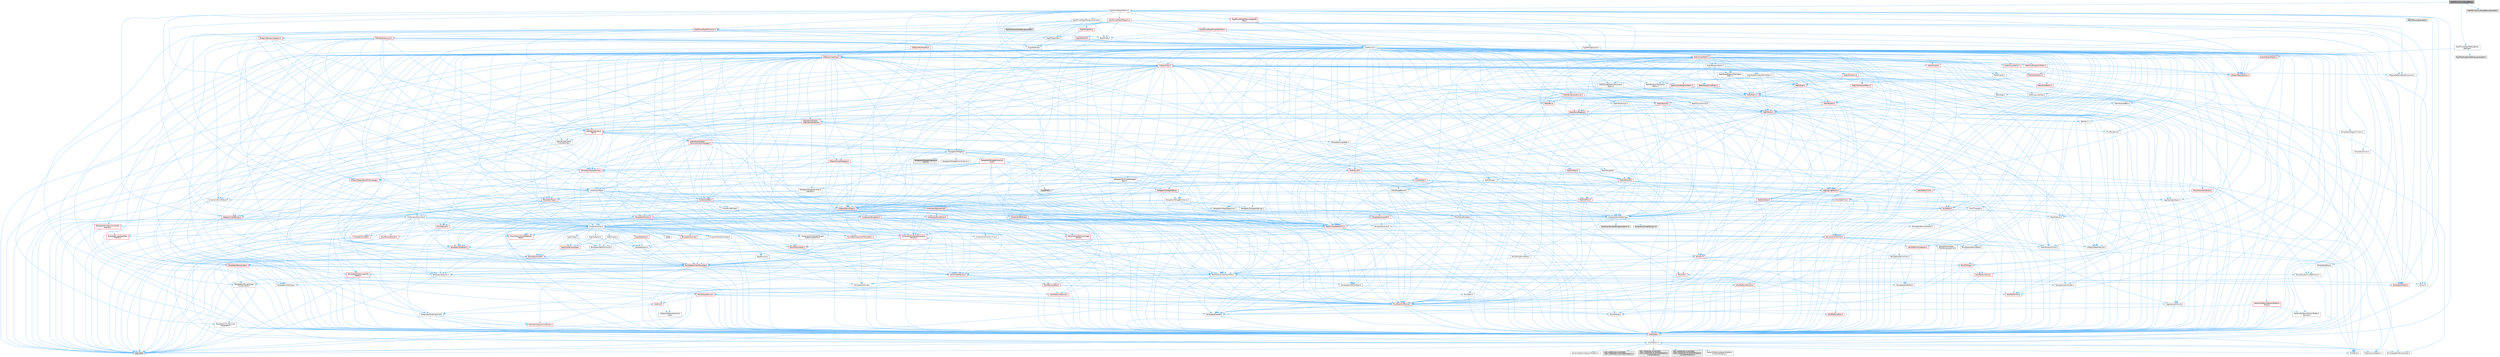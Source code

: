digraph "RigVMFunction_DebugBase.h"
{
 // INTERACTIVE_SVG=YES
 // LATEX_PDF_SIZE
  bgcolor="transparent";
  edge [fontname=Helvetica,fontsize=10,labelfontname=Helvetica,labelfontsize=10];
  node [fontname=Helvetica,fontsize=10,shape=box,height=0.2,width=0.4];
  Node1 [id="Node000001",label="RigVMFunction_DebugBase.h",height=0.2,width=0.4,color="gray40", fillcolor="grey60", style="filled", fontcolor="black",tooltip=" "];
  Node1 -> Node2 [id="edge1_Node000001_Node000002",color="steelblue1",style="solid",tooltip=" "];
  Node2 [id="Node000002",label="RigVMCore/RigVMStruct.h",height=0.2,width=0.4,color="grey40", fillcolor="white", style="filled",URL="$de/dfb/RigVMStruct_8h.html",tooltip=" "];
  Node2 -> Node3 [id="edge2_Node000002_Node000003",color="steelblue1",style="solid",tooltip=" "];
  Node3 [id="Node000003",label="Containers/Array.h",height=0.2,width=0.4,color="grey40", fillcolor="white", style="filled",URL="$df/dd0/Array_8h.html",tooltip=" "];
  Node3 -> Node4 [id="edge3_Node000003_Node000004",color="steelblue1",style="solid",tooltip=" "];
  Node4 [id="Node000004",label="CoreTypes.h",height=0.2,width=0.4,color="red", fillcolor="#FFF0F0", style="filled",URL="$dc/dec/CoreTypes_8h.html",tooltip=" "];
  Node4 -> Node5 [id="edge4_Node000004_Node000005",color="steelblue1",style="solid",tooltip=" "];
  Node5 [id="Node000005",label="HAL/Platform.h",height=0.2,width=0.4,color="grey40", fillcolor="white", style="filled",URL="$d9/dd0/Platform_8h.html",tooltip=" "];
  Node5 -> Node6 [id="edge5_Node000005_Node000006",color="steelblue1",style="solid",tooltip=" "];
  Node6 [id="Node000006",label="Misc/Build.h",height=0.2,width=0.4,color="grey40", fillcolor="white", style="filled",URL="$d3/dbb/Build_8h.html",tooltip=" "];
  Node5 -> Node7 [id="edge6_Node000005_Node000007",color="steelblue1",style="solid",tooltip=" "];
  Node7 [id="Node000007",label="Misc/LargeWorldCoordinates.h",height=0.2,width=0.4,color="grey40", fillcolor="white", style="filled",URL="$d2/dcb/LargeWorldCoordinates_8h.html",tooltip=" "];
  Node5 -> Node8 [id="edge7_Node000005_Node000008",color="steelblue1",style="solid",tooltip=" "];
  Node8 [id="Node000008",label="type_traits",height=0.2,width=0.4,color="grey60", fillcolor="#E0E0E0", style="filled",tooltip=" "];
  Node5 -> Node9 [id="edge8_Node000005_Node000009",color="steelblue1",style="solid",tooltip=" "];
  Node9 [id="Node000009",label="PreprocessorHelpers.h",height=0.2,width=0.4,color="grey40", fillcolor="white", style="filled",URL="$db/ddb/PreprocessorHelpers_8h.html",tooltip=" "];
  Node5 -> Node10 [id="edge9_Node000005_Node000010",color="steelblue1",style="solid",tooltip=" "];
  Node10 [id="Node000010",label="UBT_COMPILED_PLATFORM\l/UBT_COMPILED_PLATFORMPlatform\lCompilerPreSetup.h",height=0.2,width=0.4,color="grey60", fillcolor="#E0E0E0", style="filled",tooltip=" "];
  Node5 -> Node11 [id="edge10_Node000005_Node000011",color="steelblue1",style="solid",tooltip=" "];
  Node11 [id="Node000011",label="GenericPlatform/GenericPlatform\lCompilerPreSetup.h",height=0.2,width=0.4,color="grey40", fillcolor="white", style="filled",URL="$d9/dc8/GenericPlatformCompilerPreSetup_8h.html",tooltip=" "];
  Node5 -> Node12 [id="edge11_Node000005_Node000012",color="steelblue1",style="solid",tooltip=" "];
  Node12 [id="Node000012",label="GenericPlatform/GenericPlatform.h",height=0.2,width=0.4,color="grey40", fillcolor="white", style="filled",URL="$d6/d84/GenericPlatform_8h.html",tooltip=" "];
  Node5 -> Node13 [id="edge12_Node000005_Node000013",color="steelblue1",style="solid",tooltip=" "];
  Node13 [id="Node000013",label="UBT_COMPILED_PLATFORM\l/UBT_COMPILED_PLATFORMPlatform.h",height=0.2,width=0.4,color="grey60", fillcolor="#E0E0E0", style="filled",tooltip=" "];
  Node5 -> Node14 [id="edge13_Node000005_Node000014",color="steelblue1",style="solid",tooltip=" "];
  Node14 [id="Node000014",label="UBT_COMPILED_PLATFORM\l/UBT_COMPILED_PLATFORMPlatform\lCompilerSetup.h",height=0.2,width=0.4,color="grey60", fillcolor="#E0E0E0", style="filled",tooltip=" "];
  Node3 -> Node18 [id="edge14_Node000003_Node000018",color="steelblue1",style="solid",tooltip=" "];
  Node18 [id="Node000018",label="Misc/AssertionMacros.h",height=0.2,width=0.4,color="red", fillcolor="#FFF0F0", style="filled",URL="$d0/dfa/AssertionMacros_8h.html",tooltip=" "];
  Node18 -> Node4 [id="edge15_Node000018_Node000004",color="steelblue1",style="solid",tooltip=" "];
  Node18 -> Node5 [id="edge16_Node000018_Node000005",color="steelblue1",style="solid",tooltip=" "];
  Node18 -> Node19 [id="edge17_Node000018_Node000019",color="steelblue1",style="solid",tooltip=" "];
  Node19 [id="Node000019",label="HAL/PlatformMisc.h",height=0.2,width=0.4,color="red", fillcolor="#FFF0F0", style="filled",URL="$d0/df5/PlatformMisc_8h.html",tooltip=" "];
  Node19 -> Node4 [id="edge18_Node000019_Node000004",color="steelblue1",style="solid",tooltip=" "];
  Node18 -> Node9 [id="edge19_Node000018_Node000009",color="steelblue1",style="solid",tooltip=" "];
  Node18 -> Node55 [id="edge20_Node000018_Node000055",color="steelblue1",style="solid",tooltip=" "];
  Node55 [id="Node000055",label="Templates/EnableIf.h",height=0.2,width=0.4,color="grey40", fillcolor="white", style="filled",URL="$d7/d60/EnableIf_8h.html",tooltip=" "];
  Node55 -> Node4 [id="edge21_Node000055_Node000004",color="steelblue1",style="solid",tooltip=" "];
  Node18 -> Node61 [id="edge22_Node000018_Node000061",color="steelblue1",style="solid",tooltip=" "];
  Node61 [id="Node000061",label="Misc/VarArgs.h",height=0.2,width=0.4,color="grey40", fillcolor="white", style="filled",URL="$d5/d6f/VarArgs_8h.html",tooltip=" "];
  Node61 -> Node4 [id="edge23_Node000061_Node000004",color="steelblue1",style="solid",tooltip=" "];
  Node3 -> Node69 [id="edge24_Node000003_Node000069",color="steelblue1",style="solid",tooltip=" "];
  Node69 [id="Node000069",label="Misc/IntrusiveUnsetOptional\lState.h",height=0.2,width=0.4,color="red", fillcolor="#FFF0F0", style="filled",URL="$d2/d0a/IntrusiveUnsetOptionalState_8h.html",tooltip=" "];
  Node3 -> Node71 [id="edge25_Node000003_Node000071",color="steelblue1",style="solid",tooltip=" "];
  Node71 [id="Node000071",label="Misc/ReverseIterate.h",height=0.2,width=0.4,color="red", fillcolor="#FFF0F0", style="filled",URL="$db/de3/ReverseIterate_8h.html",tooltip=" "];
  Node71 -> Node5 [id="edge26_Node000071_Node000005",color="steelblue1",style="solid",tooltip=" "];
  Node3 -> Node73 [id="edge27_Node000003_Node000073",color="steelblue1",style="solid",tooltip=" "];
  Node73 [id="Node000073",label="HAL/UnrealMemory.h",height=0.2,width=0.4,color="red", fillcolor="#FFF0F0", style="filled",URL="$d9/d96/UnrealMemory_8h.html",tooltip=" "];
  Node73 -> Node4 [id="edge28_Node000073_Node000004",color="steelblue1",style="solid",tooltip=" "];
  Node73 -> Node77 [id="edge29_Node000073_Node000077",color="steelblue1",style="solid",tooltip=" "];
  Node77 [id="Node000077",label="HAL/MemoryBase.h",height=0.2,width=0.4,color="red", fillcolor="#FFF0F0", style="filled",URL="$d6/d9f/MemoryBase_8h.html",tooltip=" "];
  Node77 -> Node4 [id="edge30_Node000077_Node000004",color="steelblue1",style="solid",tooltip=" "];
  Node77 -> Node48 [id="edge31_Node000077_Node000048",color="steelblue1",style="solid",tooltip=" "];
  Node48 [id="Node000048",label="HAL/PlatformAtomics.h",height=0.2,width=0.4,color="red", fillcolor="#FFF0F0", style="filled",URL="$d3/d36/PlatformAtomics_8h.html",tooltip=" "];
  Node48 -> Node4 [id="edge32_Node000048_Node000004",color="steelblue1",style="solid",tooltip=" "];
  Node77 -> Node31 [id="edge33_Node000077_Node000031",color="steelblue1",style="solid",tooltip=" "];
  Node31 [id="Node000031",label="HAL/PlatformCrt.h",height=0.2,width=0.4,color="red", fillcolor="#FFF0F0", style="filled",URL="$d8/d75/PlatformCrt_8h.html",tooltip=" "];
  Node77 -> Node78 [id="edge34_Node000077_Node000078",color="steelblue1",style="solid",tooltip=" "];
  Node78 [id="Node000078",label="Misc/Exec.h",height=0.2,width=0.4,color="grey40", fillcolor="white", style="filled",URL="$de/ddb/Exec_8h.html",tooltip=" "];
  Node78 -> Node4 [id="edge35_Node000078_Node000004",color="steelblue1",style="solid",tooltip=" "];
  Node78 -> Node18 [id="edge36_Node000078_Node000018",color="steelblue1",style="solid",tooltip=" "];
  Node77 -> Node79 [id="edge37_Node000077_Node000079",color="steelblue1",style="solid",tooltip=" "];
  Node79 [id="Node000079",label="Misc/OutputDevice.h",height=0.2,width=0.4,color="red", fillcolor="#FFF0F0", style="filled",URL="$d7/d32/OutputDevice_8h.html",tooltip=" "];
  Node79 -> Node26 [id="edge38_Node000079_Node000026",color="steelblue1",style="solid",tooltip=" "];
  Node26 [id="Node000026",label="CoreFwd.h",height=0.2,width=0.4,color="red", fillcolor="#FFF0F0", style="filled",URL="$d1/d1e/CoreFwd_8h.html",tooltip=" "];
  Node26 -> Node4 [id="edge39_Node000026_Node000004",color="steelblue1",style="solid",tooltip=" "];
  Node26 -> Node27 [id="edge40_Node000026_Node000027",color="steelblue1",style="solid",tooltip=" "];
  Node27 [id="Node000027",label="Containers/ContainersFwd.h",height=0.2,width=0.4,color="grey40", fillcolor="white", style="filled",URL="$d4/d0a/ContainersFwd_8h.html",tooltip=" "];
  Node27 -> Node5 [id="edge41_Node000027_Node000005",color="steelblue1",style="solid",tooltip=" "];
  Node27 -> Node4 [id="edge42_Node000027_Node000004",color="steelblue1",style="solid",tooltip=" "];
  Node27 -> Node24 [id="edge43_Node000027_Node000024",color="steelblue1",style="solid",tooltip=" "];
  Node24 [id="Node000024",label="Traits/IsContiguousContainer.h",height=0.2,width=0.4,color="red", fillcolor="#FFF0F0", style="filled",URL="$d5/d3c/IsContiguousContainer_8h.html",tooltip=" "];
  Node24 -> Node4 [id="edge44_Node000024_Node000004",color="steelblue1",style="solid",tooltip=" "];
  Node26 -> Node29 [id="edge45_Node000026_Node000029",color="steelblue1",style="solid",tooltip=" "];
  Node29 [id="Node000029",label="UObject/UObjectHierarchy\lFwd.h",height=0.2,width=0.4,color="grey40", fillcolor="white", style="filled",URL="$d3/d13/UObjectHierarchyFwd_8h.html",tooltip=" "];
  Node79 -> Node4 [id="edge46_Node000079_Node000004",color="steelblue1",style="solid",tooltip=" "];
  Node79 -> Node80 [id="edge47_Node000079_Node000080",color="steelblue1",style="solid",tooltip=" "];
  Node80 [id="Node000080",label="Logging/LogVerbosity.h",height=0.2,width=0.4,color="grey40", fillcolor="white", style="filled",URL="$d2/d8f/LogVerbosity_8h.html",tooltip=" "];
  Node80 -> Node4 [id="edge48_Node000080_Node000004",color="steelblue1",style="solid",tooltip=" "];
  Node79 -> Node61 [id="edge49_Node000079_Node000061",color="steelblue1",style="solid",tooltip=" "];
  Node73 -> Node90 [id="edge50_Node000073_Node000090",color="steelblue1",style="solid",tooltip=" "];
  Node90 [id="Node000090",label="HAL/PlatformMemory.h",height=0.2,width=0.4,color="red", fillcolor="#FFF0F0", style="filled",URL="$de/d68/PlatformMemory_8h.html",tooltip=" "];
  Node90 -> Node4 [id="edge51_Node000090_Node000004",color="steelblue1",style="solid",tooltip=" "];
  Node73 -> Node93 [id="edge52_Node000073_Node000093",color="steelblue1",style="solid",tooltip=" "];
  Node93 [id="Node000093",label="Templates/IsPointer.h",height=0.2,width=0.4,color="grey40", fillcolor="white", style="filled",URL="$d7/d05/IsPointer_8h.html",tooltip=" "];
  Node93 -> Node4 [id="edge53_Node000093_Node000004",color="steelblue1",style="solid",tooltip=" "];
  Node3 -> Node94 [id="edge54_Node000003_Node000094",color="steelblue1",style="solid",tooltip=" "];
  Node94 [id="Node000094",label="Templates/UnrealTypeTraits.h",height=0.2,width=0.4,color="grey40", fillcolor="white", style="filled",URL="$d2/d2d/UnrealTypeTraits_8h.html",tooltip=" "];
  Node94 -> Node4 [id="edge55_Node000094_Node000004",color="steelblue1",style="solid",tooltip=" "];
  Node94 -> Node93 [id="edge56_Node000094_Node000093",color="steelblue1",style="solid",tooltip=" "];
  Node94 -> Node18 [id="edge57_Node000094_Node000018",color="steelblue1",style="solid",tooltip=" "];
  Node94 -> Node86 [id="edge58_Node000094_Node000086",color="steelblue1",style="solid",tooltip=" "];
  Node86 [id="Node000086",label="Templates/AndOrNot.h",height=0.2,width=0.4,color="grey40", fillcolor="white", style="filled",URL="$db/d0a/AndOrNot_8h.html",tooltip=" "];
  Node86 -> Node4 [id="edge59_Node000086_Node000004",color="steelblue1",style="solid",tooltip=" "];
  Node94 -> Node55 [id="edge60_Node000094_Node000055",color="steelblue1",style="solid",tooltip=" "];
  Node94 -> Node95 [id="edge61_Node000094_Node000095",color="steelblue1",style="solid",tooltip=" "];
  Node95 [id="Node000095",label="Templates/IsArithmetic.h",height=0.2,width=0.4,color="grey40", fillcolor="white", style="filled",URL="$d2/d5d/IsArithmetic_8h.html",tooltip=" "];
  Node95 -> Node4 [id="edge62_Node000095_Node000004",color="steelblue1",style="solid",tooltip=" "];
  Node94 -> Node58 [id="edge63_Node000094_Node000058",color="steelblue1",style="solid",tooltip=" "];
  Node58 [id="Node000058",label="IsEnum.h",height=0.2,width=0.4,color="grey40", fillcolor="white", style="filled",URL="$d4/de5/IsEnum_8h.html",tooltip=" "];
  Node94 -> Node96 [id="edge64_Node000094_Node000096",color="steelblue1",style="solid",tooltip=" "];
  Node96 [id="Node000096",label="Templates/Models.h",height=0.2,width=0.4,color="red", fillcolor="#FFF0F0", style="filled",URL="$d3/d0c/Models_8h.html",tooltip=" "];
  Node94 -> Node97 [id="edge65_Node000094_Node000097",color="steelblue1",style="solid",tooltip=" "];
  Node97 [id="Node000097",label="Templates/IsPODType.h",height=0.2,width=0.4,color="grey40", fillcolor="white", style="filled",URL="$d7/db1/IsPODType_8h.html",tooltip=" "];
  Node97 -> Node4 [id="edge66_Node000097_Node000004",color="steelblue1",style="solid",tooltip=" "];
  Node94 -> Node98 [id="edge67_Node000094_Node000098",color="steelblue1",style="solid",tooltip=" "];
  Node98 [id="Node000098",label="Templates/IsUECoreType.h",height=0.2,width=0.4,color="grey40", fillcolor="white", style="filled",URL="$d1/db8/IsUECoreType_8h.html",tooltip=" "];
  Node98 -> Node4 [id="edge68_Node000098_Node000004",color="steelblue1",style="solid",tooltip=" "];
  Node98 -> Node8 [id="edge69_Node000098_Node000008",color="steelblue1",style="solid",tooltip=" "];
  Node94 -> Node87 [id="edge70_Node000094_Node000087",color="steelblue1",style="solid",tooltip=" "];
  Node87 [id="Node000087",label="Templates/IsTriviallyCopy\lConstructible.h",height=0.2,width=0.4,color="grey40", fillcolor="white", style="filled",URL="$d3/d78/IsTriviallyCopyConstructible_8h.html",tooltip=" "];
  Node87 -> Node4 [id="edge71_Node000087_Node000004",color="steelblue1",style="solid",tooltip=" "];
  Node87 -> Node8 [id="edge72_Node000087_Node000008",color="steelblue1",style="solid",tooltip=" "];
  Node3 -> Node99 [id="edge73_Node000003_Node000099",color="steelblue1",style="solid",tooltip=" "];
  Node99 [id="Node000099",label="Templates/UnrealTemplate.h",height=0.2,width=0.4,color="red", fillcolor="#FFF0F0", style="filled",URL="$d4/d24/UnrealTemplate_8h.html",tooltip=" "];
  Node99 -> Node4 [id="edge74_Node000099_Node000004",color="steelblue1",style="solid",tooltip=" "];
  Node99 -> Node93 [id="edge75_Node000099_Node000093",color="steelblue1",style="solid",tooltip=" "];
  Node99 -> Node73 [id="edge76_Node000099_Node000073",color="steelblue1",style="solid",tooltip=" "];
  Node99 -> Node94 [id="edge77_Node000099_Node000094",color="steelblue1",style="solid",tooltip=" "];
  Node99 -> Node102 [id="edge78_Node000099_Node000102",color="steelblue1",style="solid",tooltip=" "];
  Node102 [id="Node000102",label="Templates/RemoveReference.h",height=0.2,width=0.4,color="grey40", fillcolor="white", style="filled",URL="$da/dbe/RemoveReference_8h.html",tooltip=" "];
  Node102 -> Node4 [id="edge79_Node000102_Node000004",color="steelblue1",style="solid",tooltip=" "];
  Node99 -> Node63 [id="edge80_Node000099_Node000063",color="steelblue1",style="solid",tooltip=" "];
  Node63 [id="Node000063",label="Templates/Requires.h",height=0.2,width=0.4,color="grey40", fillcolor="white", style="filled",URL="$dc/d96/Requires_8h.html",tooltip=" "];
  Node63 -> Node55 [id="edge81_Node000063_Node000055",color="steelblue1",style="solid",tooltip=" "];
  Node63 -> Node8 [id="edge82_Node000063_Node000008",color="steelblue1",style="solid",tooltip=" "];
  Node99 -> Node103 [id="edge83_Node000099_Node000103",color="steelblue1",style="solid",tooltip=" "];
  Node103 [id="Node000103",label="Templates/TypeCompatible\lBytes.h",height=0.2,width=0.4,color="red", fillcolor="#FFF0F0", style="filled",URL="$df/d0a/TypeCompatibleBytes_8h.html",tooltip=" "];
  Node103 -> Node4 [id="edge84_Node000103_Node000004",color="steelblue1",style="solid",tooltip=" "];
  Node103 -> Node8 [id="edge85_Node000103_Node000008",color="steelblue1",style="solid",tooltip=" "];
  Node99 -> Node24 [id="edge86_Node000099_Node000024",color="steelblue1",style="solid",tooltip=" "];
  Node99 -> Node8 [id="edge87_Node000099_Node000008",color="steelblue1",style="solid",tooltip=" "];
  Node3 -> Node105 [id="edge88_Node000003_Node000105",color="steelblue1",style="solid",tooltip=" "];
  Node105 [id="Node000105",label="Containers/AllowShrinking.h",height=0.2,width=0.4,color="grey40", fillcolor="white", style="filled",URL="$d7/d1a/AllowShrinking_8h.html",tooltip=" "];
  Node105 -> Node4 [id="edge89_Node000105_Node000004",color="steelblue1",style="solid",tooltip=" "];
  Node3 -> Node106 [id="edge90_Node000003_Node000106",color="steelblue1",style="solid",tooltip=" "];
  Node106 [id="Node000106",label="Containers/ContainerAllocation\lPolicies.h",height=0.2,width=0.4,color="red", fillcolor="#FFF0F0", style="filled",URL="$d7/dff/ContainerAllocationPolicies_8h.html",tooltip=" "];
  Node106 -> Node4 [id="edge91_Node000106_Node000004",color="steelblue1",style="solid",tooltip=" "];
  Node106 -> Node106 [id="edge92_Node000106_Node000106",color="steelblue1",style="solid",tooltip=" "];
  Node106 -> Node108 [id="edge93_Node000106_Node000108",color="steelblue1",style="solid",tooltip=" "];
  Node108 [id="Node000108",label="HAL/PlatformMath.h",height=0.2,width=0.4,color="red", fillcolor="#FFF0F0", style="filled",URL="$dc/d53/PlatformMath_8h.html",tooltip=" "];
  Node108 -> Node4 [id="edge94_Node000108_Node000004",color="steelblue1",style="solid",tooltip=" "];
  Node106 -> Node73 [id="edge95_Node000106_Node000073",color="steelblue1",style="solid",tooltip=" "];
  Node106 -> Node41 [id="edge96_Node000106_Node000041",color="steelblue1",style="solid",tooltip=" "];
  Node41 [id="Node000041",label="Math/NumericLimits.h",height=0.2,width=0.4,color="grey40", fillcolor="white", style="filled",URL="$df/d1b/NumericLimits_8h.html",tooltip=" "];
  Node41 -> Node4 [id="edge97_Node000041_Node000004",color="steelblue1",style="solid",tooltip=" "];
  Node106 -> Node18 [id="edge98_Node000106_Node000018",color="steelblue1",style="solid",tooltip=" "];
  Node106 -> Node117 [id="edge99_Node000106_Node000117",color="steelblue1",style="solid",tooltip=" "];
  Node117 [id="Node000117",label="Templates/MemoryOps.h",height=0.2,width=0.4,color="red", fillcolor="#FFF0F0", style="filled",URL="$db/dea/MemoryOps_8h.html",tooltip=" "];
  Node117 -> Node4 [id="edge100_Node000117_Node000004",color="steelblue1",style="solid",tooltip=" "];
  Node117 -> Node73 [id="edge101_Node000117_Node000073",color="steelblue1",style="solid",tooltip=" "];
  Node117 -> Node88 [id="edge102_Node000117_Node000088",color="steelblue1",style="solid",tooltip=" "];
  Node88 [id="Node000088",label="Templates/IsTriviallyCopy\lAssignable.h",height=0.2,width=0.4,color="grey40", fillcolor="white", style="filled",URL="$d2/df2/IsTriviallyCopyAssignable_8h.html",tooltip=" "];
  Node88 -> Node4 [id="edge103_Node000088_Node000004",color="steelblue1",style="solid",tooltip=" "];
  Node88 -> Node8 [id="edge104_Node000088_Node000008",color="steelblue1",style="solid",tooltip=" "];
  Node117 -> Node87 [id="edge105_Node000117_Node000087",color="steelblue1",style="solid",tooltip=" "];
  Node117 -> Node63 [id="edge106_Node000117_Node000063",color="steelblue1",style="solid",tooltip=" "];
  Node117 -> Node94 [id="edge107_Node000117_Node000094",color="steelblue1",style="solid",tooltip=" "];
  Node117 -> Node8 [id="edge108_Node000117_Node000008",color="steelblue1",style="solid",tooltip=" "];
  Node106 -> Node103 [id="edge109_Node000106_Node000103",color="steelblue1",style="solid",tooltip=" "];
  Node106 -> Node8 [id="edge110_Node000106_Node000008",color="steelblue1",style="solid",tooltip=" "];
  Node3 -> Node118 [id="edge111_Node000003_Node000118",color="steelblue1",style="solid",tooltip=" "];
  Node118 [id="Node000118",label="Containers/ContainerElement\lTypeCompatibility.h",height=0.2,width=0.4,color="grey40", fillcolor="white", style="filled",URL="$df/ddf/ContainerElementTypeCompatibility_8h.html",tooltip=" "];
  Node118 -> Node4 [id="edge112_Node000118_Node000004",color="steelblue1",style="solid",tooltip=" "];
  Node118 -> Node94 [id="edge113_Node000118_Node000094",color="steelblue1",style="solid",tooltip=" "];
  Node3 -> Node119 [id="edge114_Node000003_Node000119",color="steelblue1",style="solid",tooltip=" "];
  Node119 [id="Node000119",label="Serialization/Archive.h",height=0.2,width=0.4,color="red", fillcolor="#FFF0F0", style="filled",URL="$d7/d3b/Archive_8h.html",tooltip=" "];
  Node119 -> Node26 [id="edge115_Node000119_Node000026",color="steelblue1",style="solid",tooltip=" "];
  Node119 -> Node4 [id="edge116_Node000119_Node000004",color="steelblue1",style="solid",tooltip=" "];
  Node119 -> Node120 [id="edge117_Node000119_Node000120",color="steelblue1",style="solid",tooltip=" "];
  Node120 [id="Node000120",label="HAL/PlatformProperties.h",height=0.2,width=0.4,color="red", fillcolor="#FFF0F0", style="filled",URL="$d9/db0/PlatformProperties_8h.html",tooltip=" "];
  Node120 -> Node4 [id="edge118_Node000120_Node000004",color="steelblue1",style="solid",tooltip=" "];
  Node119 -> Node123 [id="edge119_Node000119_Node000123",color="steelblue1",style="solid",tooltip=" "];
  Node123 [id="Node000123",label="Internationalization\l/TextNamespaceFwd.h",height=0.2,width=0.4,color="grey40", fillcolor="white", style="filled",URL="$d8/d97/TextNamespaceFwd_8h.html",tooltip=" "];
  Node123 -> Node4 [id="edge120_Node000123_Node000004",color="steelblue1",style="solid",tooltip=" "];
  Node119 -> Node18 [id="edge121_Node000119_Node000018",color="steelblue1",style="solid",tooltip=" "];
  Node119 -> Node6 [id="edge122_Node000119_Node000006",color="steelblue1",style="solid",tooltip=" "];
  Node119 -> Node124 [id="edge123_Node000119_Node000124",color="steelblue1",style="solid",tooltip=" "];
  Node124 [id="Node000124",label="Misc/EngineVersionBase.h",height=0.2,width=0.4,color="grey40", fillcolor="white", style="filled",URL="$d5/d2b/EngineVersionBase_8h.html",tooltip=" "];
  Node124 -> Node4 [id="edge124_Node000124_Node000004",color="steelblue1",style="solid",tooltip=" "];
  Node119 -> Node61 [id="edge125_Node000119_Node000061",color="steelblue1",style="solid",tooltip=" "];
  Node119 -> Node55 [id="edge126_Node000119_Node000055",color="steelblue1",style="solid",tooltip=" "];
  Node119 -> Node127 [id="edge127_Node000119_Node000127",color="steelblue1",style="solid",tooltip=" "];
  Node127 [id="Node000127",label="Templates/IsEnumClass.h",height=0.2,width=0.4,color="grey40", fillcolor="white", style="filled",URL="$d7/d15/IsEnumClass_8h.html",tooltip=" "];
  Node127 -> Node4 [id="edge128_Node000127_Node000004",color="steelblue1",style="solid",tooltip=" "];
  Node127 -> Node86 [id="edge129_Node000127_Node000086",color="steelblue1",style="solid",tooltip=" "];
  Node119 -> Node99 [id="edge130_Node000119_Node000099",color="steelblue1",style="solid",tooltip=" "];
  Node119 -> Node128 [id="edge131_Node000119_Node000128",color="steelblue1",style="solid",tooltip=" "];
  Node128 [id="Node000128",label="UObject/ObjectVersion.h",height=0.2,width=0.4,color="grey40", fillcolor="white", style="filled",URL="$da/d63/ObjectVersion_8h.html",tooltip=" "];
  Node128 -> Node4 [id="edge132_Node000128_Node000004",color="steelblue1",style="solid",tooltip=" "];
  Node3 -> Node129 [id="edge133_Node000003_Node000129",color="steelblue1",style="solid",tooltip=" "];
  Node129 [id="Node000129",label="Serialization/MemoryImage\lWriter.h",height=0.2,width=0.4,color="red", fillcolor="#FFF0F0", style="filled",URL="$d0/d08/MemoryImageWriter_8h.html",tooltip=" "];
  Node129 -> Node4 [id="edge134_Node000129_Node000004",color="steelblue1",style="solid",tooltip=" "];
  Node3 -> Node143 [id="edge135_Node000003_Node000143",color="steelblue1",style="solid",tooltip=" "];
  Node143 [id="Node000143",label="Algo/Heapify.h",height=0.2,width=0.4,color="grey40", fillcolor="white", style="filled",URL="$d0/d2a/Heapify_8h.html",tooltip=" "];
  Node143 -> Node144 [id="edge136_Node000143_Node000144",color="steelblue1",style="solid",tooltip=" "];
  Node144 [id="Node000144",label="Algo/Impl/BinaryHeap.h",height=0.2,width=0.4,color="red", fillcolor="#FFF0F0", style="filled",URL="$d7/da3/Algo_2Impl_2BinaryHeap_8h.html",tooltip=" "];
  Node144 -> Node145 [id="edge137_Node000144_Node000145",color="steelblue1",style="solid",tooltip=" "];
  Node145 [id="Node000145",label="Templates/Invoke.h",height=0.2,width=0.4,color="red", fillcolor="#FFF0F0", style="filled",URL="$d7/deb/Invoke_8h.html",tooltip=" "];
  Node145 -> Node4 [id="edge138_Node000145_Node000004",color="steelblue1",style="solid",tooltip=" "];
  Node145 -> Node99 [id="edge139_Node000145_Node000099",color="steelblue1",style="solid",tooltip=" "];
  Node145 -> Node8 [id="edge140_Node000145_Node000008",color="steelblue1",style="solid",tooltip=" "];
  Node144 -> Node8 [id="edge141_Node000144_Node000008",color="steelblue1",style="solid",tooltip=" "];
  Node143 -> Node149 [id="edge142_Node000143_Node000149",color="steelblue1",style="solid",tooltip=" "];
  Node149 [id="Node000149",label="Templates/IdentityFunctor.h",height=0.2,width=0.4,color="grey40", fillcolor="white", style="filled",URL="$d7/d2e/IdentityFunctor_8h.html",tooltip=" "];
  Node149 -> Node5 [id="edge143_Node000149_Node000005",color="steelblue1",style="solid",tooltip=" "];
  Node143 -> Node145 [id="edge144_Node000143_Node000145",color="steelblue1",style="solid",tooltip=" "];
  Node143 -> Node150 [id="edge145_Node000143_Node000150",color="steelblue1",style="solid",tooltip=" "];
  Node150 [id="Node000150",label="Templates/Less.h",height=0.2,width=0.4,color="grey40", fillcolor="white", style="filled",URL="$de/dc8/Less_8h.html",tooltip=" "];
  Node150 -> Node4 [id="edge146_Node000150_Node000004",color="steelblue1",style="solid",tooltip=" "];
  Node150 -> Node99 [id="edge147_Node000150_Node000099",color="steelblue1",style="solid",tooltip=" "];
  Node143 -> Node99 [id="edge148_Node000143_Node000099",color="steelblue1",style="solid",tooltip=" "];
  Node3 -> Node151 [id="edge149_Node000003_Node000151",color="steelblue1",style="solid",tooltip=" "];
  Node151 [id="Node000151",label="Algo/HeapSort.h",height=0.2,width=0.4,color="grey40", fillcolor="white", style="filled",URL="$d3/d92/HeapSort_8h.html",tooltip=" "];
  Node151 -> Node144 [id="edge150_Node000151_Node000144",color="steelblue1",style="solid",tooltip=" "];
  Node151 -> Node149 [id="edge151_Node000151_Node000149",color="steelblue1",style="solid",tooltip=" "];
  Node151 -> Node150 [id="edge152_Node000151_Node000150",color="steelblue1",style="solid",tooltip=" "];
  Node151 -> Node99 [id="edge153_Node000151_Node000099",color="steelblue1",style="solid",tooltip=" "];
  Node3 -> Node152 [id="edge154_Node000003_Node000152",color="steelblue1",style="solid",tooltip=" "];
  Node152 [id="Node000152",label="Algo/IsHeap.h",height=0.2,width=0.4,color="grey40", fillcolor="white", style="filled",URL="$de/d32/IsHeap_8h.html",tooltip=" "];
  Node152 -> Node144 [id="edge155_Node000152_Node000144",color="steelblue1",style="solid",tooltip=" "];
  Node152 -> Node149 [id="edge156_Node000152_Node000149",color="steelblue1",style="solid",tooltip=" "];
  Node152 -> Node145 [id="edge157_Node000152_Node000145",color="steelblue1",style="solid",tooltip=" "];
  Node152 -> Node150 [id="edge158_Node000152_Node000150",color="steelblue1",style="solid",tooltip=" "];
  Node152 -> Node99 [id="edge159_Node000152_Node000099",color="steelblue1",style="solid",tooltip=" "];
  Node3 -> Node144 [id="edge160_Node000003_Node000144",color="steelblue1",style="solid",tooltip=" "];
  Node3 -> Node153 [id="edge161_Node000003_Node000153",color="steelblue1",style="solid",tooltip=" "];
  Node153 [id="Node000153",label="Algo/StableSort.h",height=0.2,width=0.4,color="red", fillcolor="#FFF0F0", style="filled",URL="$d7/d3c/StableSort_8h.html",tooltip=" "];
  Node153 -> Node149 [id="edge162_Node000153_Node000149",color="steelblue1",style="solid",tooltip=" "];
  Node153 -> Node145 [id="edge163_Node000153_Node000145",color="steelblue1",style="solid",tooltip=" "];
  Node153 -> Node150 [id="edge164_Node000153_Node000150",color="steelblue1",style="solid",tooltip=" "];
  Node153 -> Node99 [id="edge165_Node000153_Node000099",color="steelblue1",style="solid",tooltip=" "];
  Node3 -> Node156 [id="edge166_Node000003_Node000156",color="steelblue1",style="solid",tooltip=" "];
  Node156 [id="Node000156",label="Concepts/GetTypeHashable.h",height=0.2,width=0.4,color="grey40", fillcolor="white", style="filled",URL="$d3/da2/GetTypeHashable_8h.html",tooltip=" "];
  Node156 -> Node4 [id="edge167_Node000156_Node000004",color="steelblue1",style="solid",tooltip=" "];
  Node156 -> Node134 [id="edge168_Node000156_Node000134",color="steelblue1",style="solid",tooltip=" "];
  Node134 [id="Node000134",label="Templates/TypeHash.h",height=0.2,width=0.4,color="red", fillcolor="#FFF0F0", style="filled",URL="$d1/d62/TypeHash_8h.html",tooltip=" "];
  Node134 -> Node4 [id="edge169_Node000134_Node000004",color="steelblue1",style="solid",tooltip=" "];
  Node134 -> Node63 [id="edge170_Node000134_Node000063",color="steelblue1",style="solid",tooltip=" "];
  Node134 -> Node135 [id="edge171_Node000134_Node000135",color="steelblue1",style="solid",tooltip=" "];
  Node135 [id="Node000135",label="Misc/Crc.h",height=0.2,width=0.4,color="red", fillcolor="#FFF0F0", style="filled",URL="$d4/dd2/Crc_8h.html",tooltip=" "];
  Node135 -> Node4 [id="edge172_Node000135_Node000004",color="steelblue1",style="solid",tooltip=" "];
  Node135 -> Node75 [id="edge173_Node000135_Node000075",color="steelblue1",style="solid",tooltip=" "];
  Node75 [id="Node000075",label="HAL/PlatformString.h",height=0.2,width=0.4,color="red", fillcolor="#FFF0F0", style="filled",URL="$db/db5/PlatformString_8h.html",tooltip=" "];
  Node75 -> Node4 [id="edge174_Node000075_Node000004",color="steelblue1",style="solid",tooltip=" "];
  Node135 -> Node18 [id="edge175_Node000135_Node000018",color="steelblue1",style="solid",tooltip=" "];
  Node135 -> Node136 [id="edge176_Node000135_Node000136",color="steelblue1",style="solid",tooltip=" "];
  Node136 [id="Node000136",label="Misc/CString.h",height=0.2,width=0.4,color="red", fillcolor="#FFF0F0", style="filled",URL="$d2/d49/CString_8h.html",tooltip=" "];
  Node136 -> Node4 [id="edge177_Node000136_Node000004",color="steelblue1",style="solid",tooltip=" "];
  Node136 -> Node31 [id="edge178_Node000136_Node000031",color="steelblue1",style="solid",tooltip=" "];
  Node136 -> Node75 [id="edge179_Node000136_Node000075",color="steelblue1",style="solid",tooltip=" "];
  Node136 -> Node18 [id="edge180_Node000136_Node000018",color="steelblue1",style="solid",tooltip=" "];
  Node136 -> Node137 [id="edge181_Node000136_Node000137",color="steelblue1",style="solid",tooltip=" "];
  Node137 [id="Node000137",label="Misc/Char.h",height=0.2,width=0.4,color="red", fillcolor="#FFF0F0", style="filled",URL="$d0/d58/Char_8h.html",tooltip=" "];
  Node137 -> Node4 [id="edge182_Node000137_Node000004",color="steelblue1",style="solid",tooltip=" "];
  Node137 -> Node8 [id="edge183_Node000137_Node000008",color="steelblue1",style="solid",tooltip=" "];
  Node136 -> Node61 [id="edge184_Node000136_Node000061",color="steelblue1",style="solid",tooltip=" "];
  Node135 -> Node137 [id="edge185_Node000135_Node000137",color="steelblue1",style="solid",tooltip=" "];
  Node135 -> Node94 [id="edge186_Node000135_Node000094",color="steelblue1",style="solid",tooltip=" "];
  Node134 -> Node8 [id="edge187_Node000134_Node000008",color="steelblue1",style="solid",tooltip=" "];
  Node3 -> Node149 [id="edge188_Node000003_Node000149",color="steelblue1",style="solid",tooltip=" "];
  Node3 -> Node145 [id="edge189_Node000003_Node000145",color="steelblue1",style="solid",tooltip=" "];
  Node3 -> Node150 [id="edge190_Node000003_Node000150",color="steelblue1",style="solid",tooltip=" "];
  Node3 -> Node157 [id="edge191_Node000003_Node000157",color="steelblue1",style="solid",tooltip=" "];
  Node157 [id="Node000157",label="Templates/LosesQualifiers\lFromTo.h",height=0.2,width=0.4,color="red", fillcolor="#FFF0F0", style="filled",URL="$d2/db3/LosesQualifiersFromTo_8h.html",tooltip=" "];
  Node157 -> Node8 [id="edge192_Node000157_Node000008",color="steelblue1",style="solid",tooltip=" "];
  Node3 -> Node63 [id="edge193_Node000003_Node000063",color="steelblue1",style="solid",tooltip=" "];
  Node3 -> Node158 [id="edge194_Node000003_Node000158",color="steelblue1",style="solid",tooltip=" "];
  Node158 [id="Node000158",label="Templates/Sorting.h",height=0.2,width=0.4,color="red", fillcolor="#FFF0F0", style="filled",URL="$d3/d9e/Sorting_8h.html",tooltip=" "];
  Node158 -> Node4 [id="edge195_Node000158_Node000004",color="steelblue1",style="solid",tooltip=" "];
  Node158 -> Node108 [id="edge196_Node000158_Node000108",color="steelblue1",style="solid",tooltip=" "];
  Node158 -> Node150 [id="edge197_Node000158_Node000150",color="steelblue1",style="solid",tooltip=" "];
  Node3 -> Node162 [id="edge198_Node000003_Node000162",color="steelblue1",style="solid",tooltip=" "];
  Node162 [id="Node000162",label="Templates/AlignmentTemplates.h",height=0.2,width=0.4,color="red", fillcolor="#FFF0F0", style="filled",URL="$dd/d32/AlignmentTemplates_8h.html",tooltip=" "];
  Node162 -> Node4 [id="edge199_Node000162_Node000004",color="steelblue1",style="solid",tooltip=" "];
  Node162 -> Node93 [id="edge200_Node000162_Node000093",color="steelblue1",style="solid",tooltip=" "];
  Node3 -> Node22 [id="edge201_Node000003_Node000022",color="steelblue1",style="solid",tooltip=" "];
  Node22 [id="Node000022",label="Traits/ElementType.h",height=0.2,width=0.4,color="red", fillcolor="#FFF0F0", style="filled",URL="$d5/d4f/ElementType_8h.html",tooltip=" "];
  Node22 -> Node5 [id="edge202_Node000022_Node000005",color="steelblue1",style="solid",tooltip=" "];
  Node22 -> Node8 [id="edge203_Node000022_Node000008",color="steelblue1",style="solid",tooltip=" "];
  Node3 -> Node114 [id="edge204_Node000003_Node000114",color="steelblue1",style="solid",tooltip=" "];
  Node114 [id="Node000114",label="limits",height=0.2,width=0.4,color="grey60", fillcolor="#E0E0E0", style="filled",tooltip=" "];
  Node3 -> Node8 [id="edge205_Node000003_Node000008",color="steelblue1",style="solid",tooltip=" "];
  Node2 -> Node163 [id="edge206_Node000002_Node000163",color="steelblue1",style="solid",tooltip=" "];
  Node163 [id="Node000163",label="Containers/Map.h",height=0.2,width=0.4,color="grey40", fillcolor="white", style="filled",URL="$df/d79/Map_8h.html",tooltip=" "];
  Node163 -> Node4 [id="edge207_Node000163_Node000004",color="steelblue1",style="solid",tooltip=" "];
  Node163 -> Node164 [id="edge208_Node000163_Node000164",color="steelblue1",style="solid",tooltip=" "];
  Node164 [id="Node000164",label="Algo/Reverse.h",height=0.2,width=0.4,color="grey40", fillcolor="white", style="filled",URL="$d5/d93/Reverse_8h.html",tooltip=" "];
  Node164 -> Node4 [id="edge209_Node000164_Node000004",color="steelblue1",style="solid",tooltip=" "];
  Node164 -> Node99 [id="edge210_Node000164_Node000099",color="steelblue1",style="solid",tooltip=" "];
  Node163 -> Node118 [id="edge211_Node000163_Node000118",color="steelblue1",style="solid",tooltip=" "];
  Node163 -> Node165 [id="edge212_Node000163_Node000165",color="steelblue1",style="solid",tooltip=" "];
  Node165 [id="Node000165",label="Containers/Set.h",height=0.2,width=0.4,color="red", fillcolor="#FFF0F0", style="filled",URL="$d4/d45/Set_8h.html",tooltip=" "];
  Node165 -> Node106 [id="edge213_Node000165_Node000106",color="steelblue1",style="solid",tooltip=" "];
  Node165 -> Node118 [id="edge214_Node000165_Node000118",color="steelblue1",style="solid",tooltip=" "];
  Node165 -> Node167 [id="edge215_Node000165_Node000167",color="steelblue1",style="solid",tooltip=" "];
  Node167 [id="Node000167",label="Containers/SparseArray.h",height=0.2,width=0.4,color="red", fillcolor="#FFF0F0", style="filled",URL="$d5/dbf/SparseArray_8h.html",tooltip=" "];
  Node167 -> Node4 [id="edge216_Node000167_Node000004",color="steelblue1",style="solid",tooltip=" "];
  Node167 -> Node18 [id="edge217_Node000167_Node000018",color="steelblue1",style="solid",tooltip=" "];
  Node167 -> Node73 [id="edge218_Node000167_Node000073",color="steelblue1",style="solid",tooltip=" "];
  Node167 -> Node94 [id="edge219_Node000167_Node000094",color="steelblue1",style="solid",tooltip=" "];
  Node167 -> Node99 [id="edge220_Node000167_Node000099",color="steelblue1",style="solid",tooltip=" "];
  Node167 -> Node106 [id="edge221_Node000167_Node000106",color="steelblue1",style="solid",tooltip=" "];
  Node167 -> Node150 [id="edge222_Node000167_Node000150",color="steelblue1",style="solid",tooltip=" "];
  Node167 -> Node3 [id="edge223_Node000167_Node000003",color="steelblue1",style="solid",tooltip=" "];
  Node167 -> Node161 [id="edge224_Node000167_Node000161",color="steelblue1",style="solid",tooltip=" "];
  Node161 [id="Node000161",label="Math/UnrealMathUtility.h",height=0.2,width=0.4,color="red", fillcolor="#FFF0F0", style="filled",URL="$db/db8/UnrealMathUtility_8h.html",tooltip=" "];
  Node161 -> Node4 [id="edge225_Node000161_Node000004",color="steelblue1",style="solid",tooltip=" "];
  Node161 -> Node18 [id="edge226_Node000161_Node000018",color="steelblue1",style="solid",tooltip=" "];
  Node161 -> Node108 [id="edge227_Node000161_Node000108",color="steelblue1",style="solid",tooltip=" "];
  Node161 -> Node63 [id="edge228_Node000161_Node000063",color="steelblue1",style="solid",tooltip=" "];
  Node167 -> Node168 [id="edge229_Node000167_Node000168",color="steelblue1",style="solid",tooltip=" "];
  Node168 [id="Node000168",label="Containers/ScriptArray.h",height=0.2,width=0.4,color="red", fillcolor="#FFF0F0", style="filled",URL="$dc/daf/ScriptArray_8h.html",tooltip=" "];
  Node168 -> Node4 [id="edge230_Node000168_Node000004",color="steelblue1",style="solid",tooltip=" "];
  Node168 -> Node18 [id="edge231_Node000168_Node000018",color="steelblue1",style="solid",tooltip=" "];
  Node168 -> Node73 [id="edge232_Node000168_Node000073",color="steelblue1",style="solid",tooltip=" "];
  Node168 -> Node105 [id="edge233_Node000168_Node000105",color="steelblue1",style="solid",tooltip=" "];
  Node168 -> Node106 [id="edge234_Node000168_Node000106",color="steelblue1",style="solid",tooltip=" "];
  Node168 -> Node3 [id="edge235_Node000168_Node000003",color="steelblue1",style="solid",tooltip=" "];
  Node167 -> Node169 [id="edge236_Node000167_Node000169",color="steelblue1",style="solid",tooltip=" "];
  Node169 [id="Node000169",label="Containers/BitArray.h",height=0.2,width=0.4,color="red", fillcolor="#FFF0F0", style="filled",URL="$d1/de4/BitArray_8h.html",tooltip=" "];
  Node169 -> Node106 [id="edge237_Node000169_Node000106",color="steelblue1",style="solid",tooltip=" "];
  Node169 -> Node4 [id="edge238_Node000169_Node000004",color="steelblue1",style="solid",tooltip=" "];
  Node169 -> Node48 [id="edge239_Node000169_Node000048",color="steelblue1",style="solid",tooltip=" "];
  Node169 -> Node73 [id="edge240_Node000169_Node000073",color="steelblue1",style="solid",tooltip=" "];
  Node169 -> Node161 [id="edge241_Node000169_Node000161",color="steelblue1",style="solid",tooltip=" "];
  Node169 -> Node18 [id="edge242_Node000169_Node000018",color="steelblue1",style="solid",tooltip=" "];
  Node169 -> Node119 [id="edge243_Node000169_Node000119",color="steelblue1",style="solid",tooltip=" "];
  Node169 -> Node129 [id="edge244_Node000169_Node000129",color="steelblue1",style="solid",tooltip=" "];
  Node169 -> Node55 [id="edge245_Node000169_Node000055",color="steelblue1",style="solid",tooltip=" "];
  Node169 -> Node145 [id="edge246_Node000169_Node000145",color="steelblue1",style="solid",tooltip=" "];
  Node169 -> Node99 [id="edge247_Node000169_Node000099",color="steelblue1",style="solid",tooltip=" "];
  Node169 -> Node94 [id="edge248_Node000169_Node000094",color="steelblue1",style="solid",tooltip=" "];
  Node167 -> Node129 [id="edge249_Node000167_Node000129",color="steelblue1",style="solid",tooltip=" "];
  Node167 -> Node186 [id="edge250_Node000167_Node000186",color="steelblue1",style="solid",tooltip=" "];
  Node186 [id="Node000186",label="Containers/UnrealString.h",height=0.2,width=0.4,color="grey40", fillcolor="white", style="filled",URL="$d5/dba/UnrealString_8h.html",tooltip=" "];
  Node186 -> Node187 [id="edge251_Node000186_Node000187",color="steelblue1",style="solid",tooltip=" "];
  Node187 [id="Node000187",label="Containers/UnrealStringIncludes.h.inl",height=0.2,width=0.4,color="grey60", fillcolor="#E0E0E0", style="filled",tooltip=" "];
  Node186 -> Node188 [id="edge252_Node000186_Node000188",color="steelblue1",style="solid",tooltip=" "];
  Node188 [id="Node000188",label="Containers/UnrealString.h.inl",height=0.2,width=0.4,color="grey60", fillcolor="#E0E0E0", style="filled",tooltip=" "];
  Node186 -> Node189 [id="edge253_Node000186_Node000189",color="steelblue1",style="solid",tooltip=" "];
  Node189 [id="Node000189",label="Misc/StringFormatArg.h",height=0.2,width=0.4,color="grey40", fillcolor="white", style="filled",URL="$d2/d16/StringFormatArg_8h.html",tooltip=" "];
  Node189 -> Node27 [id="edge254_Node000189_Node000027",color="steelblue1",style="solid",tooltip=" "];
  Node167 -> Node69 [id="edge255_Node000167_Node000069",color="steelblue1",style="solid",tooltip=" "];
  Node165 -> Node27 [id="edge256_Node000165_Node000027",color="steelblue1",style="solid",tooltip=" "];
  Node165 -> Node161 [id="edge257_Node000165_Node000161",color="steelblue1",style="solid",tooltip=" "];
  Node165 -> Node18 [id="edge258_Node000165_Node000018",color="steelblue1",style="solid",tooltip=" "];
  Node165 -> Node190 [id="edge259_Node000165_Node000190",color="steelblue1",style="solid",tooltip=" "];
  Node190 [id="Node000190",label="Misc/StructBuilder.h",height=0.2,width=0.4,color="grey40", fillcolor="white", style="filled",URL="$d9/db3/StructBuilder_8h.html",tooltip=" "];
  Node190 -> Node4 [id="edge260_Node000190_Node000004",color="steelblue1",style="solid",tooltip=" "];
  Node190 -> Node161 [id="edge261_Node000190_Node000161",color="steelblue1",style="solid",tooltip=" "];
  Node190 -> Node162 [id="edge262_Node000190_Node000162",color="steelblue1",style="solid",tooltip=" "];
  Node165 -> Node129 [id="edge263_Node000165_Node000129",color="steelblue1",style="solid",tooltip=" "];
  Node165 -> Node191 [id="edge264_Node000165_Node000191",color="steelblue1",style="solid",tooltip=" "];
  Node191 [id="Node000191",label="Templates/Function.h",height=0.2,width=0.4,color="red", fillcolor="#FFF0F0", style="filled",URL="$df/df5/Function_8h.html",tooltip=" "];
  Node191 -> Node4 [id="edge265_Node000191_Node000004",color="steelblue1",style="solid",tooltip=" "];
  Node191 -> Node18 [id="edge266_Node000191_Node000018",color="steelblue1",style="solid",tooltip=" "];
  Node191 -> Node69 [id="edge267_Node000191_Node000069",color="steelblue1",style="solid",tooltip=" "];
  Node191 -> Node73 [id="edge268_Node000191_Node000073",color="steelblue1",style="solid",tooltip=" "];
  Node191 -> Node94 [id="edge269_Node000191_Node000094",color="steelblue1",style="solid",tooltip=" "];
  Node191 -> Node145 [id="edge270_Node000191_Node000145",color="steelblue1",style="solid",tooltip=" "];
  Node191 -> Node99 [id="edge271_Node000191_Node000099",color="steelblue1",style="solid",tooltip=" "];
  Node191 -> Node63 [id="edge272_Node000191_Node000063",color="steelblue1",style="solid",tooltip=" "];
  Node191 -> Node161 [id="edge273_Node000191_Node000161",color="steelblue1",style="solid",tooltip=" "];
  Node191 -> Node8 [id="edge274_Node000191_Node000008",color="steelblue1",style="solid",tooltip=" "];
  Node165 -> Node158 [id="edge275_Node000165_Node000158",color="steelblue1",style="solid",tooltip=" "];
  Node165 -> Node134 [id="edge276_Node000165_Node000134",color="steelblue1",style="solid",tooltip=" "];
  Node165 -> Node99 [id="edge277_Node000165_Node000099",color="steelblue1",style="solid",tooltip=" "];
  Node165 -> Node8 [id="edge278_Node000165_Node000008",color="steelblue1",style="solid",tooltip=" "];
  Node163 -> Node186 [id="edge279_Node000163_Node000186",color="steelblue1",style="solid",tooltip=" "];
  Node163 -> Node18 [id="edge280_Node000163_Node000018",color="steelblue1",style="solid",tooltip=" "];
  Node163 -> Node190 [id="edge281_Node000163_Node000190",color="steelblue1",style="solid",tooltip=" "];
  Node163 -> Node191 [id="edge282_Node000163_Node000191",color="steelblue1",style="solid",tooltip=" "];
  Node163 -> Node158 [id="edge283_Node000163_Node000158",color="steelblue1",style="solid",tooltip=" "];
  Node163 -> Node194 [id="edge284_Node000163_Node000194",color="steelblue1",style="solid",tooltip=" "];
  Node194 [id="Node000194",label="Templates/Tuple.h",height=0.2,width=0.4,color="red", fillcolor="#FFF0F0", style="filled",URL="$d2/d4f/Tuple_8h.html",tooltip=" "];
  Node194 -> Node4 [id="edge285_Node000194_Node000004",color="steelblue1",style="solid",tooltip=" "];
  Node194 -> Node99 [id="edge286_Node000194_Node000099",color="steelblue1",style="solid",tooltip=" "];
  Node194 -> Node195 [id="edge287_Node000194_Node000195",color="steelblue1",style="solid",tooltip=" "];
  Node195 [id="Node000195",label="Delegates/IntegerSequence.h",height=0.2,width=0.4,color="grey40", fillcolor="white", style="filled",URL="$d2/dcc/IntegerSequence_8h.html",tooltip=" "];
  Node195 -> Node4 [id="edge288_Node000195_Node000004",color="steelblue1",style="solid",tooltip=" "];
  Node194 -> Node145 [id="edge289_Node000194_Node000145",color="steelblue1",style="solid",tooltip=" "];
  Node194 -> Node63 [id="edge290_Node000194_Node000063",color="steelblue1",style="solid",tooltip=" "];
  Node194 -> Node134 [id="edge291_Node000194_Node000134",color="steelblue1",style="solid",tooltip=" "];
  Node194 -> Node8 [id="edge292_Node000194_Node000008",color="steelblue1",style="solid",tooltip=" "];
  Node163 -> Node99 [id="edge293_Node000163_Node000099",color="steelblue1",style="solid",tooltip=" "];
  Node163 -> Node94 [id="edge294_Node000163_Node000094",color="steelblue1",style="solid",tooltip=" "];
  Node163 -> Node8 [id="edge295_Node000163_Node000008",color="steelblue1",style="solid",tooltip=" "];
  Node2 -> Node186 [id="edge296_Node000002_Node000186",color="steelblue1",style="solid",tooltip=" "];
  Node2 -> Node197 [id="edge297_Node000002_Node000197",color="steelblue1",style="solid",tooltip=" "];
  Node197 [id="Node000197",label="CoreMinimal.h",height=0.2,width=0.4,color="grey40", fillcolor="white", style="filled",URL="$d7/d67/CoreMinimal_8h.html",tooltip=" "];
  Node197 -> Node4 [id="edge298_Node000197_Node000004",color="steelblue1",style="solid",tooltip=" "];
  Node197 -> Node26 [id="edge299_Node000197_Node000026",color="steelblue1",style="solid",tooltip=" "];
  Node197 -> Node29 [id="edge300_Node000197_Node000029",color="steelblue1",style="solid",tooltip=" "];
  Node197 -> Node27 [id="edge301_Node000197_Node000027",color="steelblue1",style="solid",tooltip=" "];
  Node197 -> Node61 [id="edge302_Node000197_Node000061",color="steelblue1",style="solid",tooltip=" "];
  Node197 -> Node80 [id="edge303_Node000197_Node000080",color="steelblue1",style="solid",tooltip=" "];
  Node197 -> Node79 [id="edge304_Node000197_Node000079",color="steelblue1",style="solid",tooltip=" "];
  Node197 -> Node31 [id="edge305_Node000197_Node000031",color="steelblue1",style="solid",tooltip=" "];
  Node197 -> Node19 [id="edge306_Node000197_Node000019",color="steelblue1",style="solid",tooltip=" "];
  Node197 -> Node18 [id="edge307_Node000197_Node000018",color="steelblue1",style="solid",tooltip=" "];
  Node197 -> Node93 [id="edge308_Node000197_Node000093",color="steelblue1",style="solid",tooltip=" "];
  Node197 -> Node90 [id="edge309_Node000197_Node000090",color="steelblue1",style="solid",tooltip=" "];
  Node197 -> Node48 [id="edge310_Node000197_Node000048",color="steelblue1",style="solid",tooltip=" "];
  Node197 -> Node78 [id="edge311_Node000197_Node000078",color="steelblue1",style="solid",tooltip=" "];
  Node197 -> Node77 [id="edge312_Node000197_Node000077",color="steelblue1",style="solid",tooltip=" "];
  Node197 -> Node73 [id="edge313_Node000197_Node000073",color="steelblue1",style="solid",tooltip=" "];
  Node197 -> Node95 [id="edge314_Node000197_Node000095",color="steelblue1",style="solid",tooltip=" "];
  Node197 -> Node86 [id="edge315_Node000197_Node000086",color="steelblue1",style="solid",tooltip=" "];
  Node197 -> Node97 [id="edge316_Node000197_Node000097",color="steelblue1",style="solid",tooltip=" "];
  Node197 -> Node98 [id="edge317_Node000197_Node000098",color="steelblue1",style="solid",tooltip=" "];
  Node197 -> Node87 [id="edge318_Node000197_Node000087",color="steelblue1",style="solid",tooltip=" "];
  Node197 -> Node94 [id="edge319_Node000197_Node000094",color="steelblue1",style="solid",tooltip=" "];
  Node197 -> Node55 [id="edge320_Node000197_Node000055",color="steelblue1",style="solid",tooltip=" "];
  Node197 -> Node102 [id="edge321_Node000197_Node000102",color="steelblue1",style="solid",tooltip=" "];
  Node197 -> Node198 [id="edge322_Node000197_Node000198",color="steelblue1",style="solid",tooltip=" "];
  Node198 [id="Node000198",label="Templates/IntegralConstant.h",height=0.2,width=0.4,color="grey40", fillcolor="white", style="filled",URL="$db/d1b/IntegralConstant_8h.html",tooltip=" "];
  Node198 -> Node4 [id="edge323_Node000198_Node000004",color="steelblue1",style="solid",tooltip=" "];
  Node197 -> Node199 [id="edge324_Node000197_Node000199",color="steelblue1",style="solid",tooltip=" "];
  Node199 [id="Node000199",label="Templates/IsClass.h",height=0.2,width=0.4,color="grey40", fillcolor="white", style="filled",URL="$db/dcb/IsClass_8h.html",tooltip=" "];
  Node199 -> Node4 [id="edge325_Node000199_Node000004",color="steelblue1",style="solid",tooltip=" "];
  Node197 -> Node103 [id="edge326_Node000197_Node000103",color="steelblue1",style="solid",tooltip=" "];
  Node197 -> Node24 [id="edge327_Node000197_Node000024",color="steelblue1",style="solid",tooltip=" "];
  Node197 -> Node99 [id="edge328_Node000197_Node000099",color="steelblue1",style="solid",tooltip=" "];
  Node197 -> Node41 [id="edge329_Node000197_Node000041",color="steelblue1",style="solid",tooltip=" "];
  Node197 -> Node108 [id="edge330_Node000197_Node000108",color="steelblue1",style="solid",tooltip=" "];
  Node197 -> Node88 [id="edge331_Node000197_Node000088",color="steelblue1",style="solid",tooltip=" "];
  Node197 -> Node117 [id="edge332_Node000197_Node000117",color="steelblue1",style="solid",tooltip=" "];
  Node197 -> Node106 [id="edge333_Node000197_Node000106",color="steelblue1",style="solid",tooltip=" "];
  Node197 -> Node127 [id="edge334_Node000197_Node000127",color="steelblue1",style="solid",tooltip=" "];
  Node197 -> Node120 [id="edge335_Node000197_Node000120",color="steelblue1",style="solid",tooltip=" "];
  Node197 -> Node124 [id="edge336_Node000197_Node000124",color="steelblue1",style="solid",tooltip=" "];
  Node197 -> Node123 [id="edge337_Node000197_Node000123",color="steelblue1",style="solid",tooltip=" "];
  Node197 -> Node119 [id="edge338_Node000197_Node000119",color="steelblue1",style="solid",tooltip=" "];
  Node197 -> Node150 [id="edge339_Node000197_Node000150",color="steelblue1",style="solid",tooltip=" "];
  Node197 -> Node158 [id="edge340_Node000197_Node000158",color="steelblue1",style="solid",tooltip=" "];
  Node197 -> Node137 [id="edge341_Node000197_Node000137",color="steelblue1",style="solid",tooltip=" "];
  Node197 -> Node200 [id="edge342_Node000197_Node000200",color="steelblue1",style="solid",tooltip=" "];
  Node200 [id="Node000200",label="GenericPlatform/GenericPlatform\lStricmp.h",height=0.2,width=0.4,color="grey40", fillcolor="white", style="filled",URL="$d2/d86/GenericPlatformStricmp_8h.html",tooltip=" "];
  Node200 -> Node4 [id="edge343_Node000200_Node000004",color="steelblue1",style="solid",tooltip=" "];
  Node197 -> Node201 [id="edge344_Node000197_Node000201",color="steelblue1",style="solid",tooltip=" "];
  Node201 [id="Node000201",label="GenericPlatform/GenericPlatform\lString.h",height=0.2,width=0.4,color="red", fillcolor="#FFF0F0", style="filled",URL="$dd/d20/GenericPlatformString_8h.html",tooltip=" "];
  Node201 -> Node4 [id="edge345_Node000201_Node000004",color="steelblue1",style="solid",tooltip=" "];
  Node201 -> Node200 [id="edge346_Node000201_Node000200",color="steelblue1",style="solid",tooltip=" "];
  Node201 -> Node55 [id="edge347_Node000201_Node000055",color="steelblue1",style="solid",tooltip=" "];
  Node201 -> Node8 [id="edge348_Node000201_Node000008",color="steelblue1",style="solid",tooltip=" "];
  Node197 -> Node75 [id="edge349_Node000197_Node000075",color="steelblue1",style="solid",tooltip=" "];
  Node197 -> Node136 [id="edge350_Node000197_Node000136",color="steelblue1",style="solid",tooltip=" "];
  Node197 -> Node135 [id="edge351_Node000197_Node000135",color="steelblue1",style="solid",tooltip=" "];
  Node197 -> Node161 [id="edge352_Node000197_Node000161",color="steelblue1",style="solid",tooltip=" "];
  Node197 -> Node186 [id="edge353_Node000197_Node000186",color="steelblue1",style="solid",tooltip=" "];
  Node197 -> Node3 [id="edge354_Node000197_Node000003",color="steelblue1",style="solid",tooltip=" "];
  Node197 -> Node204 [id="edge355_Node000197_Node000204",color="steelblue1",style="solid",tooltip=" "];
  Node204 [id="Node000204",label="Misc/FrameNumber.h",height=0.2,width=0.4,color="grey40", fillcolor="white", style="filled",URL="$dd/dbd/FrameNumber_8h.html",tooltip=" "];
  Node204 -> Node4 [id="edge356_Node000204_Node000004",color="steelblue1",style="solid",tooltip=" "];
  Node204 -> Node41 [id="edge357_Node000204_Node000041",color="steelblue1",style="solid",tooltip=" "];
  Node204 -> Node161 [id="edge358_Node000204_Node000161",color="steelblue1",style="solid",tooltip=" "];
  Node204 -> Node55 [id="edge359_Node000204_Node000055",color="steelblue1",style="solid",tooltip=" "];
  Node204 -> Node94 [id="edge360_Node000204_Node000094",color="steelblue1",style="solid",tooltip=" "];
  Node197 -> Node205 [id="edge361_Node000197_Node000205",color="steelblue1",style="solid",tooltip=" "];
  Node205 [id="Node000205",label="Misc/Timespan.h",height=0.2,width=0.4,color="grey40", fillcolor="white", style="filled",URL="$da/dd9/Timespan_8h.html",tooltip=" "];
  Node205 -> Node4 [id="edge362_Node000205_Node000004",color="steelblue1",style="solid",tooltip=" "];
  Node205 -> Node206 [id="edge363_Node000205_Node000206",color="steelblue1",style="solid",tooltip=" "];
  Node206 [id="Node000206",label="Math/Interval.h",height=0.2,width=0.4,color="grey40", fillcolor="white", style="filled",URL="$d1/d55/Interval_8h.html",tooltip=" "];
  Node206 -> Node4 [id="edge364_Node000206_Node000004",color="steelblue1",style="solid",tooltip=" "];
  Node206 -> Node95 [id="edge365_Node000206_Node000095",color="steelblue1",style="solid",tooltip=" "];
  Node206 -> Node94 [id="edge366_Node000206_Node000094",color="steelblue1",style="solid",tooltip=" "];
  Node206 -> Node41 [id="edge367_Node000206_Node000041",color="steelblue1",style="solid",tooltip=" "];
  Node206 -> Node161 [id="edge368_Node000206_Node000161",color="steelblue1",style="solid",tooltip=" "];
  Node205 -> Node161 [id="edge369_Node000205_Node000161",color="steelblue1",style="solid",tooltip=" "];
  Node205 -> Node18 [id="edge370_Node000205_Node000018",color="steelblue1",style="solid",tooltip=" "];
  Node197 -> Node207 [id="edge371_Node000197_Node000207",color="steelblue1",style="solid",tooltip=" "];
  Node207 [id="Node000207",label="Containers/StringConv.h",height=0.2,width=0.4,color="red", fillcolor="#FFF0F0", style="filled",URL="$d3/ddf/StringConv_8h.html",tooltip=" "];
  Node207 -> Node4 [id="edge372_Node000207_Node000004",color="steelblue1",style="solid",tooltip=" "];
  Node207 -> Node18 [id="edge373_Node000207_Node000018",color="steelblue1",style="solid",tooltip=" "];
  Node207 -> Node106 [id="edge374_Node000207_Node000106",color="steelblue1",style="solid",tooltip=" "];
  Node207 -> Node3 [id="edge375_Node000207_Node000003",color="steelblue1",style="solid",tooltip=" "];
  Node207 -> Node136 [id="edge376_Node000207_Node000136",color="steelblue1",style="solid",tooltip=" "];
  Node207 -> Node183 [id="edge377_Node000207_Node000183",color="steelblue1",style="solid",tooltip=" "];
  Node183 [id="Node000183",label="Templates/IsArray.h",height=0.2,width=0.4,color="grey40", fillcolor="white", style="filled",URL="$d8/d8d/IsArray_8h.html",tooltip=" "];
  Node183 -> Node4 [id="edge378_Node000183_Node000004",color="steelblue1",style="solid",tooltip=" "];
  Node207 -> Node99 [id="edge379_Node000207_Node000099",color="steelblue1",style="solid",tooltip=" "];
  Node207 -> Node94 [id="edge380_Node000207_Node000094",color="steelblue1",style="solid",tooltip=" "];
  Node207 -> Node22 [id="edge381_Node000207_Node000022",color="steelblue1",style="solid",tooltip=" "];
  Node207 -> Node24 [id="edge382_Node000207_Node000024",color="steelblue1",style="solid",tooltip=" "];
  Node207 -> Node8 [id="edge383_Node000207_Node000008",color="steelblue1",style="solid",tooltip=" "];
  Node197 -> Node208 [id="edge384_Node000197_Node000208",color="steelblue1",style="solid",tooltip=" "];
  Node208 [id="Node000208",label="UObject/UnrealNames.h",height=0.2,width=0.4,color="red", fillcolor="#FFF0F0", style="filled",URL="$d8/db1/UnrealNames_8h.html",tooltip=" "];
  Node208 -> Node4 [id="edge385_Node000208_Node000004",color="steelblue1",style="solid",tooltip=" "];
  Node197 -> Node210 [id="edge386_Node000197_Node000210",color="steelblue1",style="solid",tooltip=" "];
  Node210 [id="Node000210",label="UObject/NameTypes.h",height=0.2,width=0.4,color="red", fillcolor="#FFF0F0", style="filled",URL="$d6/d35/NameTypes_8h.html",tooltip=" "];
  Node210 -> Node4 [id="edge387_Node000210_Node000004",color="steelblue1",style="solid",tooltip=" "];
  Node210 -> Node18 [id="edge388_Node000210_Node000018",color="steelblue1",style="solid",tooltip=" "];
  Node210 -> Node73 [id="edge389_Node000210_Node000073",color="steelblue1",style="solid",tooltip=" "];
  Node210 -> Node94 [id="edge390_Node000210_Node000094",color="steelblue1",style="solid",tooltip=" "];
  Node210 -> Node99 [id="edge391_Node000210_Node000099",color="steelblue1",style="solid",tooltip=" "];
  Node210 -> Node186 [id="edge392_Node000210_Node000186",color="steelblue1",style="solid",tooltip=" "];
  Node210 -> Node207 [id="edge393_Node000210_Node000207",color="steelblue1",style="solid",tooltip=" "];
  Node210 -> Node208 [id="edge394_Node000210_Node000208",color="steelblue1",style="solid",tooltip=" "];
  Node210 -> Node69 [id="edge395_Node000210_Node000069",color="steelblue1",style="solid",tooltip=" "];
  Node197 -> Node218 [id="edge396_Node000197_Node000218",color="steelblue1",style="solid",tooltip=" "];
  Node218 [id="Node000218",label="Misc/Parse.h",height=0.2,width=0.4,color="red", fillcolor="#FFF0F0", style="filled",URL="$dc/d71/Parse_8h.html",tooltip=" "];
  Node218 -> Node186 [id="edge397_Node000218_Node000186",color="steelblue1",style="solid",tooltip=" "];
  Node218 -> Node4 [id="edge398_Node000218_Node000004",color="steelblue1",style="solid",tooltip=" "];
  Node218 -> Node31 [id="edge399_Node000218_Node000031",color="steelblue1",style="solid",tooltip=" "];
  Node218 -> Node6 [id="edge400_Node000218_Node000006",color="steelblue1",style="solid",tooltip=" "];
  Node218 -> Node191 [id="edge401_Node000218_Node000191",color="steelblue1",style="solid",tooltip=" "];
  Node197 -> Node162 [id="edge402_Node000197_Node000162",color="steelblue1",style="solid",tooltip=" "];
  Node197 -> Node190 [id="edge403_Node000197_Node000190",color="steelblue1",style="solid",tooltip=" "];
  Node197 -> Node110 [id="edge404_Node000197_Node000110",color="steelblue1",style="solid",tooltip=" "];
  Node110 [id="Node000110",label="Templates/Decay.h",height=0.2,width=0.4,color="grey40", fillcolor="white", style="filled",URL="$dd/d0f/Decay_8h.html",tooltip=" "];
  Node110 -> Node4 [id="edge405_Node000110_Node000004",color="steelblue1",style="solid",tooltip=" "];
  Node110 -> Node102 [id="edge406_Node000110_Node000102",color="steelblue1",style="solid",tooltip=" "];
  Node110 -> Node8 [id="edge407_Node000110_Node000008",color="steelblue1",style="solid",tooltip=" "];
  Node197 -> Node219 [id="edge408_Node000197_Node000219",color="steelblue1",style="solid",tooltip=" "];
  Node219 [id="Node000219",label="Templates/PointerIsConvertible\lFromTo.h",height=0.2,width=0.4,color="red", fillcolor="#FFF0F0", style="filled",URL="$d6/d65/PointerIsConvertibleFromTo_8h.html",tooltip=" "];
  Node219 -> Node4 [id="edge409_Node000219_Node000004",color="steelblue1",style="solid",tooltip=" "];
  Node219 -> Node157 [id="edge410_Node000219_Node000157",color="steelblue1",style="solid",tooltip=" "];
  Node219 -> Node8 [id="edge411_Node000219_Node000008",color="steelblue1",style="solid",tooltip=" "];
  Node197 -> Node145 [id="edge412_Node000197_Node000145",color="steelblue1",style="solid",tooltip=" "];
  Node197 -> Node191 [id="edge413_Node000197_Node000191",color="steelblue1",style="solid",tooltip=" "];
  Node197 -> Node134 [id="edge414_Node000197_Node000134",color="steelblue1",style="solid",tooltip=" "];
  Node197 -> Node168 [id="edge415_Node000197_Node000168",color="steelblue1",style="solid",tooltip=" "];
  Node197 -> Node169 [id="edge416_Node000197_Node000169",color="steelblue1",style="solid",tooltip=" "];
  Node197 -> Node167 [id="edge417_Node000197_Node000167",color="steelblue1",style="solid",tooltip=" "];
  Node197 -> Node165 [id="edge418_Node000197_Node000165",color="steelblue1",style="solid",tooltip=" "];
  Node197 -> Node164 [id="edge419_Node000197_Node000164",color="steelblue1",style="solid",tooltip=" "];
  Node197 -> Node163 [id="edge420_Node000197_Node000163",color="steelblue1",style="solid",tooltip=" "];
  Node197 -> Node220 [id="edge421_Node000197_Node000220",color="steelblue1",style="solid",tooltip=" "];
  Node220 [id="Node000220",label="Math/IntPoint.h",height=0.2,width=0.4,color="red", fillcolor="#FFF0F0", style="filled",URL="$d3/df7/IntPoint_8h.html",tooltip=" "];
  Node220 -> Node4 [id="edge422_Node000220_Node000004",color="steelblue1",style="solid",tooltip=" "];
  Node220 -> Node18 [id="edge423_Node000220_Node000018",color="steelblue1",style="solid",tooltip=" "];
  Node220 -> Node218 [id="edge424_Node000220_Node000218",color="steelblue1",style="solid",tooltip=" "];
  Node220 -> Node161 [id="edge425_Node000220_Node000161",color="steelblue1",style="solid",tooltip=" "];
  Node220 -> Node186 [id="edge426_Node000220_Node000186",color="steelblue1",style="solid",tooltip=" "];
  Node220 -> Node134 [id="edge427_Node000220_Node000134",color="steelblue1",style="solid",tooltip=" "];
  Node197 -> Node222 [id="edge428_Node000197_Node000222",color="steelblue1",style="solid",tooltip=" "];
  Node222 [id="Node000222",label="Math/IntVector.h",height=0.2,width=0.4,color="red", fillcolor="#FFF0F0", style="filled",URL="$d7/d44/IntVector_8h.html",tooltip=" "];
  Node222 -> Node4 [id="edge429_Node000222_Node000004",color="steelblue1",style="solid",tooltip=" "];
  Node222 -> Node135 [id="edge430_Node000222_Node000135",color="steelblue1",style="solid",tooltip=" "];
  Node222 -> Node218 [id="edge431_Node000222_Node000218",color="steelblue1",style="solid",tooltip=" "];
  Node222 -> Node161 [id="edge432_Node000222_Node000161",color="steelblue1",style="solid",tooltip=" "];
  Node222 -> Node186 [id="edge433_Node000222_Node000186",color="steelblue1",style="solid",tooltip=" "];
  Node197 -> Node223 [id="edge434_Node000197_Node000223",color="steelblue1",style="solid",tooltip=" "];
  Node223 [id="Node000223",label="Logging/LogCategory.h",height=0.2,width=0.4,color="grey40", fillcolor="white", style="filled",URL="$d9/d36/LogCategory_8h.html",tooltip=" "];
  Node223 -> Node4 [id="edge435_Node000223_Node000004",color="steelblue1",style="solid",tooltip=" "];
  Node223 -> Node80 [id="edge436_Node000223_Node000080",color="steelblue1",style="solid",tooltip=" "];
  Node223 -> Node210 [id="edge437_Node000223_Node000210",color="steelblue1",style="solid",tooltip=" "];
  Node197 -> Node224 [id="edge438_Node000197_Node000224",color="steelblue1",style="solid",tooltip=" "];
  Node224 [id="Node000224",label="Logging/LogMacros.h",height=0.2,width=0.4,color="red", fillcolor="#FFF0F0", style="filled",URL="$d0/d16/LogMacros_8h.html",tooltip=" "];
  Node224 -> Node186 [id="edge439_Node000224_Node000186",color="steelblue1",style="solid",tooltip=" "];
  Node224 -> Node4 [id="edge440_Node000224_Node000004",color="steelblue1",style="solid",tooltip=" "];
  Node224 -> Node9 [id="edge441_Node000224_Node000009",color="steelblue1",style="solid",tooltip=" "];
  Node224 -> Node223 [id="edge442_Node000224_Node000223",color="steelblue1",style="solid",tooltip=" "];
  Node224 -> Node80 [id="edge443_Node000224_Node000080",color="steelblue1",style="solid",tooltip=" "];
  Node224 -> Node18 [id="edge444_Node000224_Node000018",color="steelblue1",style="solid",tooltip=" "];
  Node224 -> Node6 [id="edge445_Node000224_Node000006",color="steelblue1",style="solid",tooltip=" "];
  Node224 -> Node61 [id="edge446_Node000224_Node000061",color="steelblue1",style="solid",tooltip=" "];
  Node224 -> Node55 [id="edge447_Node000224_Node000055",color="steelblue1",style="solid",tooltip=" "];
  Node224 -> Node8 [id="edge448_Node000224_Node000008",color="steelblue1",style="solid",tooltip=" "];
  Node197 -> Node227 [id="edge449_Node000197_Node000227",color="steelblue1",style="solid",tooltip=" "];
  Node227 [id="Node000227",label="Math/Vector2D.h",height=0.2,width=0.4,color="red", fillcolor="#FFF0F0", style="filled",URL="$d3/db0/Vector2D_8h.html",tooltip=" "];
  Node227 -> Node4 [id="edge450_Node000227_Node000004",color="steelblue1",style="solid",tooltip=" "];
  Node227 -> Node18 [id="edge451_Node000227_Node000018",color="steelblue1",style="solid",tooltip=" "];
  Node227 -> Node135 [id="edge452_Node000227_Node000135",color="steelblue1",style="solid",tooltip=" "];
  Node227 -> Node161 [id="edge453_Node000227_Node000161",color="steelblue1",style="solid",tooltip=" "];
  Node227 -> Node186 [id="edge454_Node000227_Node000186",color="steelblue1",style="solid",tooltip=" "];
  Node227 -> Node218 [id="edge455_Node000227_Node000218",color="steelblue1",style="solid",tooltip=" "];
  Node227 -> Node220 [id="edge456_Node000227_Node000220",color="steelblue1",style="solid",tooltip=" "];
  Node227 -> Node224 [id="edge457_Node000227_Node000224",color="steelblue1",style="solid",tooltip=" "];
  Node227 -> Node8 [id="edge458_Node000227_Node000008",color="steelblue1",style="solid",tooltip=" "];
  Node197 -> Node231 [id="edge459_Node000197_Node000231",color="steelblue1",style="solid",tooltip=" "];
  Node231 [id="Node000231",label="Math/IntRect.h",height=0.2,width=0.4,color="red", fillcolor="#FFF0F0", style="filled",URL="$d7/d53/IntRect_8h.html",tooltip=" "];
  Node231 -> Node4 [id="edge460_Node000231_Node000004",color="steelblue1",style="solid",tooltip=" "];
  Node231 -> Node161 [id="edge461_Node000231_Node000161",color="steelblue1",style="solid",tooltip=" "];
  Node231 -> Node186 [id="edge462_Node000231_Node000186",color="steelblue1",style="solid",tooltip=" "];
  Node231 -> Node220 [id="edge463_Node000231_Node000220",color="steelblue1",style="solid",tooltip=" "];
  Node231 -> Node227 [id="edge464_Node000231_Node000227",color="steelblue1",style="solid",tooltip=" "];
  Node197 -> Node232 [id="edge465_Node000197_Node000232",color="steelblue1",style="solid",tooltip=" "];
  Node232 [id="Node000232",label="Misc/ByteSwap.h",height=0.2,width=0.4,color="grey40", fillcolor="white", style="filled",URL="$dc/dd7/ByteSwap_8h.html",tooltip=" "];
  Node232 -> Node4 [id="edge466_Node000232_Node000004",color="steelblue1",style="solid",tooltip=" "];
  Node232 -> Node31 [id="edge467_Node000232_Node000031",color="steelblue1",style="solid",tooltip=" "];
  Node197 -> Node133 [id="edge468_Node000197_Node000133",color="steelblue1",style="solid",tooltip=" "];
  Node133 [id="Node000133",label="Containers/EnumAsByte.h",height=0.2,width=0.4,color="grey40", fillcolor="white", style="filled",URL="$d6/d9a/EnumAsByte_8h.html",tooltip=" "];
  Node133 -> Node4 [id="edge469_Node000133_Node000004",color="steelblue1",style="solid",tooltip=" "];
  Node133 -> Node97 [id="edge470_Node000133_Node000097",color="steelblue1",style="solid",tooltip=" "];
  Node133 -> Node134 [id="edge471_Node000133_Node000134",color="steelblue1",style="solid",tooltip=" "];
  Node197 -> Node233 [id="edge472_Node000197_Node000233",color="steelblue1",style="solid",tooltip=" "];
  Node233 [id="Node000233",label="HAL/PlatformTLS.h",height=0.2,width=0.4,color="red", fillcolor="#FFF0F0", style="filled",URL="$d0/def/PlatformTLS_8h.html",tooltip=" "];
  Node233 -> Node4 [id="edge473_Node000233_Node000004",color="steelblue1",style="solid",tooltip=" "];
  Node197 -> Node236 [id="edge474_Node000197_Node000236",color="steelblue1",style="solid",tooltip=" "];
  Node236 [id="Node000236",label="CoreGlobals.h",height=0.2,width=0.4,color="red", fillcolor="#FFF0F0", style="filled",URL="$d5/d8c/CoreGlobals_8h.html",tooltip=" "];
  Node236 -> Node186 [id="edge475_Node000236_Node000186",color="steelblue1",style="solid",tooltip=" "];
  Node236 -> Node4 [id="edge476_Node000236_Node000004",color="steelblue1",style="solid",tooltip=" "];
  Node236 -> Node233 [id="edge477_Node000236_Node000233",color="steelblue1",style="solid",tooltip=" "];
  Node236 -> Node224 [id="edge478_Node000236_Node000224",color="steelblue1",style="solid",tooltip=" "];
  Node236 -> Node6 [id="edge479_Node000236_Node000006",color="steelblue1",style="solid",tooltip=" "];
  Node236 -> Node79 [id="edge480_Node000236_Node000079",color="steelblue1",style="solid",tooltip=" "];
  Node236 -> Node210 [id="edge481_Node000236_Node000210",color="steelblue1",style="solid",tooltip=" "];
  Node197 -> Node237 [id="edge482_Node000197_Node000237",color="steelblue1",style="solid",tooltip=" "];
  Node237 [id="Node000237",label="Templates/SharedPointer.h",height=0.2,width=0.4,color="red", fillcolor="#FFF0F0", style="filled",URL="$d2/d17/SharedPointer_8h.html",tooltip=" "];
  Node237 -> Node4 [id="edge483_Node000237_Node000004",color="steelblue1",style="solid",tooltip=" "];
  Node237 -> Node69 [id="edge484_Node000237_Node000069",color="steelblue1",style="solid",tooltip=" "];
  Node237 -> Node219 [id="edge485_Node000237_Node000219",color="steelblue1",style="solid",tooltip=" "];
  Node237 -> Node18 [id="edge486_Node000237_Node000018",color="steelblue1",style="solid",tooltip=" "];
  Node237 -> Node73 [id="edge487_Node000237_Node000073",color="steelblue1",style="solid",tooltip=" "];
  Node237 -> Node3 [id="edge488_Node000237_Node000003",color="steelblue1",style="solid",tooltip=" "];
  Node237 -> Node163 [id="edge489_Node000237_Node000163",color="steelblue1",style="solid",tooltip=" "];
  Node237 -> Node236 [id="edge490_Node000237_Node000236",color="steelblue1",style="solid",tooltip=" "];
  Node197 -> Node242 [id="edge491_Node000197_Node000242",color="steelblue1",style="solid",tooltip=" "];
  Node242 [id="Node000242",label="Internationalization\l/CulturePointer.h",height=0.2,width=0.4,color="grey40", fillcolor="white", style="filled",URL="$d6/dbe/CulturePointer_8h.html",tooltip=" "];
  Node242 -> Node4 [id="edge492_Node000242_Node000004",color="steelblue1",style="solid",tooltip=" "];
  Node242 -> Node237 [id="edge493_Node000242_Node000237",color="steelblue1",style="solid",tooltip=" "];
  Node197 -> Node243 [id="edge494_Node000197_Node000243",color="steelblue1",style="solid",tooltip=" "];
  Node243 [id="Node000243",label="UObject/WeakObjectPtrTemplates.h",height=0.2,width=0.4,color="red", fillcolor="#FFF0F0", style="filled",URL="$d8/d3b/WeakObjectPtrTemplates_8h.html",tooltip=" "];
  Node243 -> Node4 [id="edge495_Node000243_Node000004",color="steelblue1",style="solid",tooltip=" "];
  Node243 -> Node157 [id="edge496_Node000243_Node000157",color="steelblue1",style="solid",tooltip=" "];
  Node243 -> Node63 [id="edge497_Node000243_Node000063",color="steelblue1",style="solid",tooltip=" "];
  Node243 -> Node163 [id="edge498_Node000243_Node000163",color="steelblue1",style="solid",tooltip=" "];
  Node243 -> Node8 [id="edge499_Node000243_Node000008",color="steelblue1",style="solid",tooltip=" "];
  Node197 -> Node246 [id="edge500_Node000197_Node000246",color="steelblue1",style="solid",tooltip=" "];
  Node246 [id="Node000246",label="Delegates/DelegateSettings.h",height=0.2,width=0.4,color="grey40", fillcolor="white", style="filled",URL="$d0/d97/DelegateSettings_8h.html",tooltip=" "];
  Node246 -> Node4 [id="edge501_Node000246_Node000004",color="steelblue1",style="solid",tooltip=" "];
  Node197 -> Node247 [id="edge502_Node000197_Node000247",color="steelblue1",style="solid",tooltip=" "];
  Node247 [id="Node000247",label="Delegates/IDelegateInstance.h",height=0.2,width=0.4,color="grey40", fillcolor="white", style="filled",URL="$d2/d10/IDelegateInstance_8h.html",tooltip=" "];
  Node247 -> Node4 [id="edge503_Node000247_Node000004",color="steelblue1",style="solid",tooltip=" "];
  Node247 -> Node134 [id="edge504_Node000247_Node000134",color="steelblue1",style="solid",tooltip=" "];
  Node247 -> Node210 [id="edge505_Node000247_Node000210",color="steelblue1",style="solid",tooltip=" "];
  Node247 -> Node246 [id="edge506_Node000247_Node000246",color="steelblue1",style="solid",tooltip=" "];
  Node197 -> Node248 [id="edge507_Node000197_Node000248",color="steelblue1",style="solid",tooltip=" "];
  Node248 [id="Node000248",label="Delegates/DelegateBase.h",height=0.2,width=0.4,color="red", fillcolor="#FFF0F0", style="filled",URL="$da/d67/DelegateBase_8h.html",tooltip=" "];
  Node248 -> Node4 [id="edge508_Node000248_Node000004",color="steelblue1",style="solid",tooltip=" "];
  Node248 -> Node106 [id="edge509_Node000248_Node000106",color="steelblue1",style="solid",tooltip=" "];
  Node248 -> Node161 [id="edge510_Node000248_Node000161",color="steelblue1",style="solid",tooltip=" "];
  Node248 -> Node210 [id="edge511_Node000248_Node000210",color="steelblue1",style="solid",tooltip=" "];
  Node248 -> Node246 [id="edge512_Node000248_Node000246",color="steelblue1",style="solid",tooltip=" "];
  Node248 -> Node247 [id="edge513_Node000248_Node000247",color="steelblue1",style="solid",tooltip=" "];
  Node197 -> Node256 [id="edge514_Node000197_Node000256",color="steelblue1",style="solid",tooltip=" "];
  Node256 [id="Node000256",label="Delegates/MulticastDelegate\lBase.h",height=0.2,width=0.4,color="grey40", fillcolor="white", style="filled",URL="$db/d16/MulticastDelegateBase_8h.html",tooltip=" "];
  Node256 -> Node240 [id="edge515_Node000256_Node000240",color="steelblue1",style="solid",tooltip=" "];
  Node240 [id="Node000240",label="AutoRTFM.h",height=0.2,width=0.4,color="grey60", fillcolor="#E0E0E0", style="filled",tooltip=" "];
  Node256 -> Node4 [id="edge516_Node000256_Node000004",color="steelblue1",style="solid",tooltip=" "];
  Node256 -> Node106 [id="edge517_Node000256_Node000106",color="steelblue1",style="solid",tooltip=" "];
  Node256 -> Node3 [id="edge518_Node000256_Node000003",color="steelblue1",style="solid",tooltip=" "];
  Node256 -> Node161 [id="edge519_Node000256_Node000161",color="steelblue1",style="solid",tooltip=" "];
  Node256 -> Node247 [id="edge520_Node000256_Node000247",color="steelblue1",style="solid",tooltip=" "];
  Node256 -> Node248 [id="edge521_Node000256_Node000248",color="steelblue1",style="solid",tooltip=" "];
  Node197 -> Node195 [id="edge522_Node000197_Node000195",color="steelblue1",style="solid",tooltip=" "];
  Node197 -> Node194 [id="edge523_Node000197_Node000194",color="steelblue1",style="solid",tooltip=" "];
  Node197 -> Node257 [id="edge524_Node000197_Node000257",color="steelblue1",style="solid",tooltip=" "];
  Node257 [id="Node000257",label="UObject/ScriptDelegates.h",height=0.2,width=0.4,color="red", fillcolor="#FFF0F0", style="filled",URL="$de/d81/ScriptDelegates_8h.html",tooltip=" "];
  Node257 -> Node3 [id="edge525_Node000257_Node000003",color="steelblue1",style="solid",tooltip=" "];
  Node257 -> Node106 [id="edge526_Node000257_Node000106",color="steelblue1",style="solid",tooltip=" "];
  Node257 -> Node186 [id="edge527_Node000257_Node000186",color="steelblue1",style="solid",tooltip=" "];
  Node257 -> Node18 [id="edge528_Node000257_Node000018",color="steelblue1",style="solid",tooltip=" "];
  Node257 -> Node237 [id="edge529_Node000257_Node000237",color="steelblue1",style="solid",tooltip=" "];
  Node257 -> Node134 [id="edge530_Node000257_Node000134",color="steelblue1",style="solid",tooltip=" "];
  Node257 -> Node94 [id="edge531_Node000257_Node000094",color="steelblue1",style="solid",tooltip=" "];
  Node257 -> Node210 [id="edge532_Node000257_Node000210",color="steelblue1",style="solid",tooltip=" "];
  Node197 -> Node259 [id="edge533_Node000197_Node000259",color="steelblue1",style="solid",tooltip=" "];
  Node259 [id="Node000259",label="Delegates/Delegate.h",height=0.2,width=0.4,color="grey40", fillcolor="white", style="filled",URL="$d4/d80/Delegate_8h.html",tooltip=" "];
  Node259 -> Node4 [id="edge534_Node000259_Node000004",color="steelblue1",style="solid",tooltip=" "];
  Node259 -> Node18 [id="edge535_Node000259_Node000018",color="steelblue1",style="solid",tooltip=" "];
  Node259 -> Node210 [id="edge536_Node000259_Node000210",color="steelblue1",style="solid",tooltip=" "];
  Node259 -> Node237 [id="edge537_Node000259_Node000237",color="steelblue1",style="solid",tooltip=" "];
  Node259 -> Node243 [id="edge538_Node000259_Node000243",color="steelblue1",style="solid",tooltip=" "];
  Node259 -> Node256 [id="edge539_Node000259_Node000256",color="steelblue1",style="solid",tooltip=" "];
  Node259 -> Node195 [id="edge540_Node000259_Node000195",color="steelblue1",style="solid",tooltip=" "];
  Node259 -> Node240 [id="edge541_Node000259_Node000240",color="steelblue1",style="solid",tooltip=" "];
  Node259 -> Node260 [id="edge542_Node000259_Node000260",color="steelblue1",style="solid",tooltip=" "];
  Node260 [id="Node000260",label="Delegates/DelegateInstance\lInterface.h",height=0.2,width=0.4,color="grey40", fillcolor="white", style="filled",URL="$de/d82/DelegateInstanceInterface_8h.html",tooltip=" "];
  Node260 -> Node18 [id="edge543_Node000260_Node000018",color="steelblue1",style="solid",tooltip=" "];
  Node260 -> Node103 [id="edge544_Node000260_Node000103",color="steelblue1",style="solid",tooltip=" "];
  Node260 -> Node194 [id="edge545_Node000260_Node000194",color="steelblue1",style="solid",tooltip=" "];
  Node259 -> Node261 [id="edge546_Node000259_Node000261",color="steelblue1",style="solid",tooltip=" "];
  Node261 [id="Node000261",label="Delegates/DelegateInstances\lImpl.h",height=0.2,width=0.4,color="red", fillcolor="#FFF0F0", style="filled",URL="$d5/dc6/DelegateInstancesImpl_8h.html",tooltip=" "];
  Node261 -> Node4 [id="edge547_Node000261_Node000004",color="steelblue1",style="solid",tooltip=" "];
  Node261 -> Node260 [id="edge548_Node000261_Node000260",color="steelblue1",style="solid",tooltip=" "];
  Node261 -> Node247 [id="edge549_Node000261_Node000247",color="steelblue1",style="solid",tooltip=" "];
  Node261 -> Node248 [id="edge550_Node000261_Node000248",color="steelblue1",style="solid",tooltip=" "];
  Node261 -> Node18 [id="edge551_Node000261_Node000018",color="steelblue1",style="solid",tooltip=" "];
  Node261 -> Node102 [id="edge552_Node000261_Node000102",color="steelblue1",style="solid",tooltip=" "];
  Node261 -> Node237 [id="edge553_Node000261_Node000237",color="steelblue1",style="solid",tooltip=" "];
  Node261 -> Node194 [id="edge554_Node000261_Node000194",color="steelblue1",style="solid",tooltip=" "];
  Node261 -> Node94 [id="edge555_Node000261_Node000094",color="steelblue1",style="solid",tooltip=" "];
  Node261 -> Node210 [id="edge556_Node000261_Node000210",color="steelblue1",style="solid",tooltip=" "];
  Node261 -> Node243 [id="edge557_Node000261_Node000243",color="steelblue1",style="solid",tooltip=" "];
  Node259 -> Node262 [id="edge558_Node000259_Node000262",color="steelblue1",style="solid",tooltip=" "];
  Node262 [id="Node000262",label="Delegates/DelegateSignature\lImpl.inl",height=0.2,width=0.4,color="grey60", fillcolor="#E0E0E0", style="filled",tooltip=" "];
  Node259 -> Node263 [id="edge559_Node000259_Node000263",color="steelblue1",style="solid",tooltip=" "];
  Node263 [id="Node000263",label="Delegates/DelegateCombinations.h",height=0.2,width=0.4,color="grey40", fillcolor="white", style="filled",URL="$d3/d23/DelegateCombinations_8h.html",tooltip=" "];
  Node197 -> Node264 [id="edge560_Node000197_Node000264",color="steelblue1",style="solid",tooltip=" "];
  Node264 [id="Node000264",label="Internationalization\l/TextLocalizationManager.h",height=0.2,width=0.4,color="red", fillcolor="#FFF0F0", style="filled",URL="$d5/d2e/TextLocalizationManager_8h.html",tooltip=" "];
  Node264 -> Node3 [id="edge561_Node000264_Node000003",color="steelblue1",style="solid",tooltip=" "];
  Node264 -> Node217 [id="edge562_Node000264_Node000217",color="steelblue1",style="solid",tooltip=" "];
  Node217 [id="Node000217",label="Containers/ArrayView.h",height=0.2,width=0.4,color="grey40", fillcolor="white", style="filled",URL="$d7/df4/ArrayView_8h.html",tooltip=" "];
  Node217 -> Node4 [id="edge563_Node000217_Node000004",color="steelblue1",style="solid",tooltip=" "];
  Node217 -> Node27 [id="edge564_Node000217_Node000027",color="steelblue1",style="solid",tooltip=" "];
  Node217 -> Node18 [id="edge565_Node000217_Node000018",color="steelblue1",style="solid",tooltip=" "];
  Node217 -> Node71 [id="edge566_Node000217_Node000071",color="steelblue1",style="solid",tooltip=" "];
  Node217 -> Node69 [id="edge567_Node000217_Node000069",color="steelblue1",style="solid",tooltip=" "];
  Node217 -> Node145 [id="edge568_Node000217_Node000145",color="steelblue1",style="solid",tooltip=" "];
  Node217 -> Node94 [id="edge569_Node000217_Node000094",color="steelblue1",style="solid",tooltip=" "];
  Node217 -> Node22 [id="edge570_Node000217_Node000022",color="steelblue1",style="solid",tooltip=" "];
  Node217 -> Node3 [id="edge571_Node000217_Node000003",color="steelblue1",style="solid",tooltip=" "];
  Node217 -> Node161 [id="edge572_Node000217_Node000161",color="steelblue1",style="solid",tooltip=" "];
  Node217 -> Node8 [id="edge573_Node000217_Node000008",color="steelblue1",style="solid",tooltip=" "];
  Node264 -> Node106 [id="edge574_Node000264_Node000106",color="steelblue1",style="solid",tooltip=" "];
  Node264 -> Node163 [id="edge575_Node000264_Node000163",color="steelblue1",style="solid",tooltip=" "];
  Node264 -> Node165 [id="edge576_Node000264_Node000165",color="steelblue1",style="solid",tooltip=" "];
  Node264 -> Node186 [id="edge577_Node000264_Node000186",color="steelblue1",style="solid",tooltip=" "];
  Node264 -> Node4 [id="edge578_Node000264_Node000004",color="steelblue1",style="solid",tooltip=" "];
  Node264 -> Node259 [id="edge579_Node000264_Node000259",color="steelblue1",style="solid",tooltip=" "];
  Node264 -> Node135 [id="edge580_Node000264_Node000135",color="steelblue1",style="solid",tooltip=" "];
  Node264 -> Node191 [id="edge581_Node000264_Node000191",color="steelblue1",style="solid",tooltip=" "];
  Node264 -> Node237 [id="edge582_Node000264_Node000237",color="steelblue1",style="solid",tooltip=" "];
  Node197 -> Node178 [id="edge583_Node000197_Node000178",color="steelblue1",style="solid",tooltip=" "];
  Node178 [id="Node000178",label="Misc/Optional.h",height=0.2,width=0.4,color="red", fillcolor="#FFF0F0", style="filled",URL="$d2/dae/Optional_8h.html",tooltip=" "];
  Node178 -> Node4 [id="edge584_Node000178_Node000004",color="steelblue1",style="solid",tooltip=" "];
  Node178 -> Node18 [id="edge585_Node000178_Node000018",color="steelblue1",style="solid",tooltip=" "];
  Node178 -> Node69 [id="edge586_Node000178_Node000069",color="steelblue1",style="solid",tooltip=" "];
  Node178 -> Node117 [id="edge587_Node000178_Node000117",color="steelblue1",style="solid",tooltip=" "];
  Node178 -> Node99 [id="edge588_Node000178_Node000099",color="steelblue1",style="solid",tooltip=" "];
  Node178 -> Node119 [id="edge589_Node000178_Node000119",color="steelblue1",style="solid",tooltip=" "];
  Node197 -> Node183 [id="edge590_Node000197_Node000183",color="steelblue1",style="solid",tooltip=" "];
  Node197 -> Node184 [id="edge591_Node000197_Node000184",color="steelblue1",style="solid",tooltip=" "];
  Node184 [id="Node000184",label="Templates/RemoveExtent.h",height=0.2,width=0.4,color="grey40", fillcolor="white", style="filled",URL="$dc/de9/RemoveExtent_8h.html",tooltip=" "];
  Node184 -> Node4 [id="edge592_Node000184_Node000004",color="steelblue1",style="solid",tooltip=" "];
  Node197 -> Node182 [id="edge593_Node000197_Node000182",color="steelblue1",style="solid",tooltip=" "];
  Node182 [id="Node000182",label="Templates/UniquePtr.h",height=0.2,width=0.4,color="red", fillcolor="#FFF0F0", style="filled",URL="$de/d1a/UniquePtr_8h.html",tooltip=" "];
  Node182 -> Node4 [id="edge594_Node000182_Node000004",color="steelblue1",style="solid",tooltip=" "];
  Node182 -> Node99 [id="edge595_Node000182_Node000099",color="steelblue1",style="solid",tooltip=" "];
  Node182 -> Node183 [id="edge596_Node000182_Node000183",color="steelblue1",style="solid",tooltip=" "];
  Node182 -> Node184 [id="edge597_Node000182_Node000184",color="steelblue1",style="solid",tooltip=" "];
  Node182 -> Node63 [id="edge598_Node000182_Node000063",color="steelblue1",style="solid",tooltip=" "];
  Node182 -> Node8 [id="edge599_Node000182_Node000008",color="steelblue1",style="solid",tooltip=" "];
  Node197 -> Node271 [id="edge600_Node000197_Node000271",color="steelblue1",style="solid",tooltip=" "];
  Node271 [id="Node000271",label="Internationalization\l/Text.h",height=0.2,width=0.4,color="red", fillcolor="#FFF0F0", style="filled",URL="$d6/d35/Text_8h.html",tooltip=" "];
  Node271 -> Node4 [id="edge601_Node000271_Node000004",color="steelblue1",style="solid",tooltip=" "];
  Node271 -> Node48 [id="edge602_Node000271_Node000048",color="steelblue1",style="solid",tooltip=" "];
  Node271 -> Node18 [id="edge603_Node000271_Node000018",color="steelblue1",style="solid",tooltip=" "];
  Node271 -> Node94 [id="edge604_Node000271_Node000094",color="steelblue1",style="solid",tooltip=" "];
  Node271 -> Node3 [id="edge605_Node000271_Node000003",color="steelblue1",style="solid",tooltip=" "];
  Node271 -> Node186 [id="edge606_Node000271_Node000186",color="steelblue1",style="solid",tooltip=" "];
  Node271 -> Node133 [id="edge607_Node000271_Node000133",color="steelblue1",style="solid",tooltip=" "];
  Node271 -> Node237 [id="edge608_Node000271_Node000237",color="steelblue1",style="solid",tooltip=" "];
  Node271 -> Node242 [id="edge609_Node000271_Node000242",color="steelblue1",style="solid",tooltip=" "];
  Node271 -> Node264 [id="edge610_Node000271_Node000264",color="steelblue1",style="solid",tooltip=" "];
  Node271 -> Node178 [id="edge611_Node000271_Node000178",color="steelblue1",style="solid",tooltip=" "];
  Node271 -> Node182 [id="edge612_Node000271_Node000182",color="steelblue1",style="solid",tooltip=" "];
  Node271 -> Node63 [id="edge613_Node000271_Node000063",color="steelblue1",style="solid",tooltip=" "];
  Node271 -> Node8 [id="edge614_Node000271_Node000008",color="steelblue1",style="solid",tooltip=" "];
  Node197 -> Node181 [id="edge615_Node000197_Node000181",color="steelblue1",style="solid",tooltip=" "];
  Node181 [id="Node000181",label="Templates/UniqueObj.h",height=0.2,width=0.4,color="grey40", fillcolor="white", style="filled",URL="$da/d95/UniqueObj_8h.html",tooltip=" "];
  Node181 -> Node4 [id="edge616_Node000181_Node000004",color="steelblue1",style="solid",tooltip=" "];
  Node181 -> Node182 [id="edge617_Node000181_Node000182",color="steelblue1",style="solid",tooltip=" "];
  Node197 -> Node277 [id="edge618_Node000197_Node000277",color="steelblue1",style="solid",tooltip=" "];
  Node277 [id="Node000277",label="Internationalization\l/Internationalization.h",height=0.2,width=0.4,color="red", fillcolor="#FFF0F0", style="filled",URL="$da/de4/Internationalization_8h.html",tooltip=" "];
  Node277 -> Node3 [id="edge619_Node000277_Node000003",color="steelblue1",style="solid",tooltip=" "];
  Node277 -> Node186 [id="edge620_Node000277_Node000186",color="steelblue1",style="solid",tooltip=" "];
  Node277 -> Node4 [id="edge621_Node000277_Node000004",color="steelblue1",style="solid",tooltip=" "];
  Node277 -> Node259 [id="edge622_Node000277_Node000259",color="steelblue1",style="solid",tooltip=" "];
  Node277 -> Node242 [id="edge623_Node000277_Node000242",color="steelblue1",style="solid",tooltip=" "];
  Node277 -> Node271 [id="edge624_Node000277_Node000271",color="steelblue1",style="solid",tooltip=" "];
  Node277 -> Node237 [id="edge625_Node000277_Node000237",color="steelblue1",style="solid",tooltip=" "];
  Node277 -> Node194 [id="edge626_Node000277_Node000194",color="steelblue1",style="solid",tooltip=" "];
  Node277 -> Node181 [id="edge627_Node000277_Node000181",color="steelblue1",style="solid",tooltip=" "];
  Node277 -> Node210 [id="edge628_Node000277_Node000210",color="steelblue1",style="solid",tooltip=" "];
  Node197 -> Node278 [id="edge629_Node000197_Node000278",color="steelblue1",style="solid",tooltip=" "];
  Node278 [id="Node000278",label="Math/Vector.h",height=0.2,width=0.4,color="red", fillcolor="#FFF0F0", style="filled",URL="$d6/dbe/Vector_8h.html",tooltip=" "];
  Node278 -> Node4 [id="edge630_Node000278_Node000004",color="steelblue1",style="solid",tooltip=" "];
  Node278 -> Node18 [id="edge631_Node000278_Node000018",color="steelblue1",style="solid",tooltip=" "];
  Node278 -> Node41 [id="edge632_Node000278_Node000041",color="steelblue1",style="solid",tooltip=" "];
  Node278 -> Node135 [id="edge633_Node000278_Node000135",color="steelblue1",style="solid",tooltip=" "];
  Node278 -> Node161 [id="edge634_Node000278_Node000161",color="steelblue1",style="solid",tooltip=" "];
  Node278 -> Node186 [id="edge635_Node000278_Node000186",color="steelblue1",style="solid",tooltip=" "];
  Node278 -> Node218 [id="edge636_Node000278_Node000218",color="steelblue1",style="solid",tooltip=" "];
  Node278 -> Node220 [id="edge637_Node000278_Node000220",color="steelblue1",style="solid",tooltip=" "];
  Node278 -> Node224 [id="edge638_Node000278_Node000224",color="steelblue1",style="solid",tooltip=" "];
  Node278 -> Node227 [id="edge639_Node000278_Node000227",color="steelblue1",style="solid",tooltip=" "];
  Node278 -> Node232 [id="edge640_Node000278_Node000232",color="steelblue1",style="solid",tooltip=" "];
  Node278 -> Node271 [id="edge641_Node000278_Node000271",color="steelblue1",style="solid",tooltip=" "];
  Node278 -> Node277 [id="edge642_Node000278_Node000277",color="steelblue1",style="solid",tooltip=" "];
  Node278 -> Node222 [id="edge643_Node000278_Node000222",color="steelblue1",style="solid",tooltip=" "];
  Node278 -> Node281 [id="edge644_Node000278_Node000281",color="steelblue1",style="solid",tooltip=" "];
  Node281 [id="Node000281",label="Math/Axis.h",height=0.2,width=0.4,color="grey40", fillcolor="white", style="filled",URL="$dd/dbb/Axis_8h.html",tooltip=" "];
  Node281 -> Node4 [id="edge645_Node000281_Node000004",color="steelblue1",style="solid",tooltip=" "];
  Node278 -> Node128 [id="edge646_Node000278_Node000128",color="steelblue1",style="solid",tooltip=" "];
  Node278 -> Node8 [id="edge647_Node000278_Node000008",color="steelblue1",style="solid",tooltip=" "];
  Node197 -> Node282 [id="edge648_Node000197_Node000282",color="steelblue1",style="solid",tooltip=" "];
  Node282 [id="Node000282",label="Math/Vector4.h",height=0.2,width=0.4,color="red", fillcolor="#FFF0F0", style="filled",URL="$d7/d36/Vector4_8h.html",tooltip=" "];
  Node282 -> Node4 [id="edge649_Node000282_Node000004",color="steelblue1",style="solid",tooltip=" "];
  Node282 -> Node135 [id="edge650_Node000282_Node000135",color="steelblue1",style="solid",tooltip=" "];
  Node282 -> Node161 [id="edge651_Node000282_Node000161",color="steelblue1",style="solid",tooltip=" "];
  Node282 -> Node186 [id="edge652_Node000282_Node000186",color="steelblue1",style="solid",tooltip=" "];
  Node282 -> Node218 [id="edge653_Node000282_Node000218",color="steelblue1",style="solid",tooltip=" "];
  Node282 -> Node224 [id="edge654_Node000282_Node000224",color="steelblue1",style="solid",tooltip=" "];
  Node282 -> Node227 [id="edge655_Node000282_Node000227",color="steelblue1",style="solid",tooltip=" "];
  Node282 -> Node278 [id="edge656_Node000282_Node000278",color="steelblue1",style="solid",tooltip=" "];
  Node282 -> Node63 [id="edge657_Node000282_Node000063",color="steelblue1",style="solid",tooltip=" "];
  Node282 -> Node8 [id="edge658_Node000282_Node000008",color="steelblue1",style="solid",tooltip=" "];
  Node197 -> Node283 [id="edge659_Node000197_Node000283",color="steelblue1",style="solid",tooltip=" "];
  Node283 [id="Node000283",label="Math/VectorRegister.h",height=0.2,width=0.4,color="red", fillcolor="#FFF0F0", style="filled",URL="$da/d8b/VectorRegister_8h.html",tooltip=" "];
  Node283 -> Node4 [id="edge660_Node000283_Node000004",color="steelblue1",style="solid",tooltip=" "];
  Node283 -> Node161 [id="edge661_Node000283_Node000161",color="steelblue1",style="solid",tooltip=" "];
  Node197 -> Node288 [id="edge662_Node000197_Node000288",color="steelblue1",style="solid",tooltip=" "];
  Node288 [id="Node000288",label="Math/TwoVectors.h",height=0.2,width=0.4,color="grey40", fillcolor="white", style="filled",URL="$d4/db4/TwoVectors_8h.html",tooltip=" "];
  Node288 -> Node4 [id="edge663_Node000288_Node000004",color="steelblue1",style="solid",tooltip=" "];
  Node288 -> Node18 [id="edge664_Node000288_Node000018",color="steelblue1",style="solid",tooltip=" "];
  Node288 -> Node161 [id="edge665_Node000288_Node000161",color="steelblue1",style="solid",tooltip=" "];
  Node288 -> Node186 [id="edge666_Node000288_Node000186",color="steelblue1",style="solid",tooltip=" "];
  Node288 -> Node278 [id="edge667_Node000288_Node000278",color="steelblue1",style="solid",tooltip=" "];
  Node197 -> Node289 [id="edge668_Node000197_Node000289",color="steelblue1",style="solid",tooltip=" "];
  Node289 [id="Node000289",label="Math/Edge.h",height=0.2,width=0.4,color="grey40", fillcolor="white", style="filled",URL="$d5/de0/Edge_8h.html",tooltip=" "];
  Node289 -> Node4 [id="edge669_Node000289_Node000004",color="steelblue1",style="solid",tooltip=" "];
  Node289 -> Node278 [id="edge670_Node000289_Node000278",color="steelblue1",style="solid",tooltip=" "];
  Node197 -> Node128 [id="edge671_Node000197_Node000128",color="steelblue1",style="solid",tooltip=" "];
  Node197 -> Node290 [id="edge672_Node000197_Node000290",color="steelblue1",style="solid",tooltip=" "];
  Node290 [id="Node000290",label="Math/CapsuleShape.h",height=0.2,width=0.4,color="grey40", fillcolor="white", style="filled",URL="$d3/d36/CapsuleShape_8h.html",tooltip=" "];
  Node290 -> Node4 [id="edge673_Node000290_Node000004",color="steelblue1",style="solid",tooltip=" "];
  Node290 -> Node278 [id="edge674_Node000290_Node000278",color="steelblue1",style="solid",tooltip=" "];
  Node197 -> Node291 [id="edge675_Node000197_Node000291",color="steelblue1",style="solid",tooltip=" "];
  Node291 [id="Node000291",label="Math/Rotator.h",height=0.2,width=0.4,color="red", fillcolor="#FFF0F0", style="filled",URL="$d8/d3a/Rotator_8h.html",tooltip=" "];
  Node291 -> Node4 [id="edge676_Node000291_Node000004",color="steelblue1",style="solid",tooltip=" "];
  Node291 -> Node161 [id="edge677_Node000291_Node000161",color="steelblue1",style="solid",tooltip=" "];
  Node291 -> Node186 [id="edge678_Node000291_Node000186",color="steelblue1",style="solid",tooltip=" "];
  Node291 -> Node218 [id="edge679_Node000291_Node000218",color="steelblue1",style="solid",tooltip=" "];
  Node291 -> Node224 [id="edge680_Node000291_Node000224",color="steelblue1",style="solid",tooltip=" "];
  Node291 -> Node278 [id="edge681_Node000291_Node000278",color="steelblue1",style="solid",tooltip=" "];
  Node291 -> Node283 [id="edge682_Node000291_Node000283",color="steelblue1",style="solid",tooltip=" "];
  Node291 -> Node128 [id="edge683_Node000291_Node000128",color="steelblue1",style="solid",tooltip=" "];
  Node197 -> Node292 [id="edge684_Node000197_Node000292",color="steelblue1",style="solid",tooltip=" "];
  Node292 [id="Node000292",label="Misc/DateTime.h",height=0.2,width=0.4,color="red", fillcolor="#FFF0F0", style="filled",URL="$d1/de9/DateTime_8h.html",tooltip=" "];
  Node292 -> Node186 [id="edge685_Node000292_Node000186",color="steelblue1",style="solid",tooltip=" "];
  Node292 -> Node4 [id="edge686_Node000292_Node000004",color="steelblue1",style="solid",tooltip=" "];
  Node292 -> Node205 [id="edge687_Node000292_Node000205",color="steelblue1",style="solid",tooltip=" "];
  Node292 -> Node119 [id="edge688_Node000292_Node000119",color="steelblue1",style="solid",tooltip=" "];
  Node292 -> Node134 [id="edge689_Node000292_Node000134",color="steelblue1",style="solid",tooltip=" "];
  Node197 -> Node293 [id="edge690_Node000197_Node000293",color="steelblue1",style="solid",tooltip=" "];
  Node293 [id="Node000293",label="Math/RangeBound.h",height=0.2,width=0.4,color="grey40", fillcolor="white", style="filled",URL="$d7/dd8/RangeBound_8h.html",tooltip=" "];
  Node293 -> Node4 [id="edge691_Node000293_Node000004",color="steelblue1",style="solid",tooltip=" "];
  Node293 -> Node18 [id="edge692_Node000293_Node000018",color="steelblue1",style="solid",tooltip=" "];
  Node293 -> Node134 [id="edge693_Node000293_Node000134",color="steelblue1",style="solid",tooltip=" "];
  Node293 -> Node133 [id="edge694_Node000293_Node000133",color="steelblue1",style="solid",tooltip=" "];
  Node293 -> Node204 [id="edge695_Node000293_Node000204",color="steelblue1",style="solid",tooltip=" "];
  Node293 -> Node292 [id="edge696_Node000293_Node000292",color="steelblue1",style="solid",tooltip=" "];
  Node197 -> Node294 [id="edge697_Node000197_Node000294",color="steelblue1",style="solid",tooltip=" "];
  Node294 [id="Node000294",label="Misc/AutomationEvent.h",height=0.2,width=0.4,color="red", fillcolor="#FFF0F0", style="filled",URL="$d1/d26/AutomationEvent_8h.html",tooltip=" "];
  Node294 -> Node4 [id="edge698_Node000294_Node000004",color="steelblue1",style="solid",tooltip=" "];
  Node294 -> Node292 [id="edge699_Node000294_Node000292",color="steelblue1",style="solid",tooltip=" "];
  Node197 -> Node295 [id="edge700_Node000197_Node000295",color="steelblue1",style="solid",tooltip=" "];
  Node295 [id="Node000295",label="Math/Range.h",height=0.2,width=0.4,color="grey40", fillcolor="white", style="filled",URL="$d9/db6/Range_8h.html",tooltip=" "];
  Node295 -> Node4 [id="edge701_Node000295_Node000004",color="steelblue1",style="solid",tooltip=" "];
  Node295 -> Node3 [id="edge702_Node000295_Node000003",color="steelblue1",style="solid",tooltip=" "];
  Node295 -> Node18 [id="edge703_Node000295_Node000018",color="steelblue1",style="solid",tooltip=" "];
  Node295 -> Node292 [id="edge704_Node000295_Node000292",color="steelblue1",style="solid",tooltip=" "];
  Node295 -> Node293 [id="edge705_Node000295_Node000293",color="steelblue1",style="solid",tooltip=" "];
  Node295 -> Node204 [id="edge706_Node000295_Node000204",color="steelblue1",style="solid",tooltip=" "];
  Node295 -> Node119 [id="edge707_Node000295_Node000119",color="steelblue1",style="solid",tooltip=" "];
  Node197 -> Node296 [id="edge708_Node000197_Node000296",color="steelblue1",style="solid",tooltip=" "];
  Node296 [id="Node000296",label="Math/RangeSet.h",height=0.2,width=0.4,color="grey40", fillcolor="white", style="filled",URL="$dc/d21/RangeSet_8h.html",tooltip=" "];
  Node296 -> Node4 [id="edge709_Node000296_Node000004",color="steelblue1",style="solid",tooltip=" "];
  Node296 -> Node3 [id="edge710_Node000296_Node000003",color="steelblue1",style="solid",tooltip=" "];
  Node296 -> Node295 [id="edge711_Node000296_Node000295",color="steelblue1",style="solid",tooltip=" "];
  Node296 -> Node119 [id="edge712_Node000296_Node000119",color="steelblue1",style="solid",tooltip=" "];
  Node197 -> Node206 [id="edge713_Node000197_Node000206",color="steelblue1",style="solid",tooltip=" "];
  Node197 -> Node297 [id="edge714_Node000197_Node000297",color="steelblue1",style="solid",tooltip=" "];
  Node297 [id="Node000297",label="Math/Box.h",height=0.2,width=0.4,color="red", fillcolor="#FFF0F0", style="filled",URL="$de/d0f/Box_8h.html",tooltip=" "];
  Node297 -> Node4 [id="edge715_Node000297_Node000004",color="steelblue1",style="solid",tooltip=" "];
  Node297 -> Node18 [id="edge716_Node000297_Node000018",color="steelblue1",style="solid",tooltip=" "];
  Node297 -> Node161 [id="edge717_Node000297_Node000161",color="steelblue1",style="solid",tooltip=" "];
  Node297 -> Node186 [id="edge718_Node000297_Node000186",color="steelblue1",style="solid",tooltip=" "];
  Node297 -> Node278 [id="edge719_Node000297_Node000278",color="steelblue1",style="solid",tooltip=" "];
  Node197 -> Node307 [id="edge720_Node000197_Node000307",color="steelblue1",style="solid",tooltip=" "];
  Node307 [id="Node000307",label="Math/Box2D.h",height=0.2,width=0.4,color="red", fillcolor="#FFF0F0", style="filled",URL="$d3/d1c/Box2D_8h.html",tooltip=" "];
  Node307 -> Node3 [id="edge721_Node000307_Node000003",color="steelblue1",style="solid",tooltip=" "];
  Node307 -> Node186 [id="edge722_Node000307_Node000186",color="steelblue1",style="solid",tooltip=" "];
  Node307 -> Node4 [id="edge723_Node000307_Node000004",color="steelblue1",style="solid",tooltip=" "];
  Node307 -> Node161 [id="edge724_Node000307_Node000161",color="steelblue1",style="solid",tooltip=" "];
  Node307 -> Node227 [id="edge725_Node000307_Node000227",color="steelblue1",style="solid",tooltip=" "];
  Node307 -> Node18 [id="edge726_Node000307_Node000018",color="steelblue1",style="solid",tooltip=" "];
  Node307 -> Node7 [id="edge727_Node000307_Node000007",color="steelblue1",style="solid",tooltip=" "];
  Node307 -> Node119 [id="edge728_Node000307_Node000119",color="steelblue1",style="solid",tooltip=" "];
  Node307 -> Node98 [id="edge729_Node000307_Node000098",color="steelblue1",style="solid",tooltip=" "];
  Node307 -> Node94 [id="edge730_Node000307_Node000094",color="steelblue1",style="solid",tooltip=" "];
  Node307 -> Node210 [id="edge731_Node000307_Node000210",color="steelblue1",style="solid",tooltip=" "];
  Node307 -> Node208 [id="edge732_Node000307_Node000208",color="steelblue1",style="solid",tooltip=" "];
  Node197 -> Node308 [id="edge733_Node000197_Node000308",color="steelblue1",style="solid",tooltip=" "];
  Node308 [id="Node000308",label="Math/BoxSphereBounds.h",height=0.2,width=0.4,color="red", fillcolor="#FFF0F0", style="filled",URL="$d3/d0a/BoxSphereBounds_8h.html",tooltip=" "];
  Node308 -> Node4 [id="edge734_Node000308_Node000004",color="steelblue1",style="solid",tooltip=" "];
  Node308 -> Node161 [id="edge735_Node000308_Node000161",color="steelblue1",style="solid",tooltip=" "];
  Node308 -> Node186 [id="edge736_Node000308_Node000186",color="steelblue1",style="solid",tooltip=" "];
  Node308 -> Node224 [id="edge737_Node000308_Node000224",color="steelblue1",style="solid",tooltip=" "];
  Node308 -> Node278 [id="edge738_Node000308_Node000278",color="steelblue1",style="solid",tooltip=" "];
  Node308 -> Node297 [id="edge739_Node000308_Node000297",color="steelblue1",style="solid",tooltip=" "];
  Node197 -> Node309 [id="edge740_Node000197_Node000309",color="steelblue1",style="solid",tooltip=" "];
  Node309 [id="Node000309",label="Math/OrientedBox.h",height=0.2,width=0.4,color="grey40", fillcolor="white", style="filled",URL="$d6/db1/OrientedBox_8h.html",tooltip=" "];
  Node309 -> Node4 [id="edge741_Node000309_Node000004",color="steelblue1",style="solid",tooltip=" "];
  Node309 -> Node278 [id="edge742_Node000309_Node000278",color="steelblue1",style="solid",tooltip=" "];
  Node309 -> Node206 [id="edge743_Node000309_Node000206",color="steelblue1",style="solid",tooltip=" "];
  Node197 -> Node281 [id="edge744_Node000197_Node000281",color="steelblue1",style="solid",tooltip=" "];
  Node197 -> Node299 [id="edge745_Node000197_Node000299",color="steelblue1",style="solid",tooltip=" "];
  Node299 [id="Node000299",label="Math/Matrix.h",height=0.2,width=0.4,color="red", fillcolor="#FFF0F0", style="filled",URL="$d3/db1/Matrix_8h.html",tooltip=" "];
  Node299 -> Node4 [id="edge746_Node000299_Node000004",color="steelblue1",style="solid",tooltip=" "];
  Node299 -> Node73 [id="edge747_Node000299_Node000073",color="steelblue1",style="solid",tooltip=" "];
  Node299 -> Node161 [id="edge748_Node000299_Node000161",color="steelblue1",style="solid",tooltip=" "];
  Node299 -> Node186 [id="edge749_Node000299_Node000186",color="steelblue1",style="solid",tooltip=" "];
  Node299 -> Node278 [id="edge750_Node000299_Node000278",color="steelblue1",style="solid",tooltip=" "];
  Node299 -> Node282 [id="edge751_Node000299_Node000282",color="steelblue1",style="solid",tooltip=" "];
  Node299 -> Node291 [id="edge752_Node000299_Node000291",color="steelblue1",style="solid",tooltip=" "];
  Node299 -> Node281 [id="edge753_Node000299_Node000281",color="steelblue1",style="solid",tooltip=" "];
  Node299 -> Node128 [id="edge754_Node000299_Node000128",color="steelblue1",style="solid",tooltip=" "];
  Node299 -> Node8 [id="edge755_Node000299_Node000008",color="steelblue1",style="solid",tooltip=" "];
  Node197 -> Node310 [id="edge756_Node000197_Node000310",color="steelblue1",style="solid",tooltip=" "];
  Node310 [id="Node000310",label="Math/RotationTranslation\lMatrix.h",height=0.2,width=0.4,color="grey40", fillcolor="white", style="filled",URL="$d6/d6f/RotationTranslationMatrix_8h.html",tooltip=" "];
  Node310 -> Node4 [id="edge757_Node000310_Node000004",color="steelblue1",style="solid",tooltip=" "];
  Node310 -> Node161 [id="edge758_Node000310_Node000161",color="steelblue1",style="solid",tooltip=" "];
  Node310 -> Node283 [id="edge759_Node000310_Node000283",color="steelblue1",style="solid",tooltip=" "];
  Node310 -> Node299 [id="edge760_Node000310_Node000299",color="steelblue1",style="solid",tooltip=" "];
  Node197 -> Node311 [id="edge761_Node000197_Node000311",color="steelblue1",style="solid",tooltip=" "];
  Node311 [id="Node000311",label="Math/RotationAboutPointMatrix.h",height=0.2,width=0.4,color="grey40", fillcolor="white", style="filled",URL="$d9/d30/RotationAboutPointMatrix_8h.html",tooltip=" "];
  Node311 -> Node4 [id="edge762_Node000311_Node000004",color="steelblue1",style="solid",tooltip=" "];
  Node311 -> Node278 [id="edge763_Node000311_Node000278",color="steelblue1",style="solid",tooltip=" "];
  Node311 -> Node299 [id="edge764_Node000311_Node000299",color="steelblue1",style="solid",tooltip=" "];
  Node311 -> Node303 [id="edge765_Node000311_Node000303",color="steelblue1",style="solid",tooltip=" "];
  Node303 [id="Node000303",label="Math/Quat.h",height=0.2,width=0.4,color="red", fillcolor="#FFF0F0", style="filled",URL="$d9/de9/Quat_8h.html",tooltip=" "];
  Node303 -> Node4 [id="edge766_Node000303_Node000004",color="steelblue1",style="solid",tooltip=" "];
  Node303 -> Node18 [id="edge767_Node000303_Node000018",color="steelblue1",style="solid",tooltip=" "];
  Node303 -> Node161 [id="edge768_Node000303_Node000161",color="steelblue1",style="solid",tooltip=" "];
  Node303 -> Node186 [id="edge769_Node000303_Node000186",color="steelblue1",style="solid",tooltip=" "];
  Node303 -> Node224 [id="edge770_Node000303_Node000224",color="steelblue1",style="solid",tooltip=" "];
  Node303 -> Node278 [id="edge771_Node000303_Node000278",color="steelblue1",style="solid",tooltip=" "];
  Node303 -> Node283 [id="edge772_Node000303_Node000283",color="steelblue1",style="solid",tooltip=" "];
  Node303 -> Node291 [id="edge773_Node000303_Node000291",color="steelblue1",style="solid",tooltip=" "];
  Node303 -> Node299 [id="edge774_Node000303_Node000299",color="steelblue1",style="solid",tooltip=" "];
  Node303 -> Node128 [id="edge775_Node000303_Node000128",color="steelblue1",style="solid",tooltip=" "];
  Node311 -> Node310 [id="edge776_Node000311_Node000310",color="steelblue1",style="solid",tooltip=" "];
  Node197 -> Node312 [id="edge777_Node000197_Node000312",color="steelblue1",style="solid",tooltip=" "];
  Node312 [id="Node000312",label="Math/ScaleRotationTranslation\lMatrix.h",height=0.2,width=0.4,color="grey40", fillcolor="white", style="filled",URL="$db/dbe/ScaleRotationTranslationMatrix_8h.html",tooltip=" "];
  Node312 -> Node4 [id="edge778_Node000312_Node000004",color="steelblue1",style="solid",tooltip=" "];
  Node312 -> Node161 [id="edge779_Node000312_Node000161",color="steelblue1",style="solid",tooltip=" "];
  Node312 -> Node299 [id="edge780_Node000312_Node000299",color="steelblue1",style="solid",tooltip=" "];
  Node197 -> Node313 [id="edge781_Node000197_Node000313",color="steelblue1",style="solid",tooltip=" "];
  Node313 [id="Node000313",label="Math/RotationMatrix.h",height=0.2,width=0.4,color="grey40", fillcolor="white", style="filled",URL="$d9/d6a/RotationMatrix_8h.html",tooltip=" "];
  Node313 -> Node4 [id="edge782_Node000313_Node000004",color="steelblue1",style="solid",tooltip=" "];
  Node313 -> Node278 [id="edge783_Node000313_Node000278",color="steelblue1",style="solid",tooltip=" "];
  Node313 -> Node291 [id="edge784_Node000313_Node000291",color="steelblue1",style="solid",tooltip=" "];
  Node313 -> Node299 [id="edge785_Node000313_Node000299",color="steelblue1",style="solid",tooltip=" "];
  Node313 -> Node310 [id="edge786_Node000313_Node000310",color="steelblue1",style="solid",tooltip=" "];
  Node313 -> Node314 [id="edge787_Node000313_Node000314",color="steelblue1",style="solid",tooltip=" "];
  Node314 [id="Node000314",label="Math/QuatRotationTranslation\lMatrix.h",height=0.2,width=0.4,color="grey40", fillcolor="white", style="filled",URL="$df/d18/QuatRotationTranslationMatrix_8h.html",tooltip=" "];
  Node314 -> Node4 [id="edge788_Node000314_Node000004",color="steelblue1",style="solid",tooltip=" "];
  Node314 -> Node18 [id="edge789_Node000314_Node000018",color="steelblue1",style="solid",tooltip=" "];
  Node314 -> Node278 [id="edge790_Node000314_Node000278",color="steelblue1",style="solid",tooltip=" "];
  Node314 -> Node299 [id="edge791_Node000314_Node000299",color="steelblue1",style="solid",tooltip=" "];
  Node314 -> Node303 [id="edge792_Node000314_Node000303",color="steelblue1",style="solid",tooltip=" "];
  Node197 -> Node303 [id="edge793_Node000197_Node000303",color="steelblue1",style="solid",tooltip=" "];
  Node197 -> Node315 [id="edge794_Node000197_Node000315",color="steelblue1",style="solid",tooltip=" "];
  Node315 [id="Node000315",label="Math/PerspectiveMatrix.h",height=0.2,width=0.4,color="red", fillcolor="#FFF0F0", style="filled",URL="$d8/d26/PerspectiveMatrix_8h.html",tooltip=" "];
  Node315 -> Node4 [id="edge795_Node000315_Node000004",color="steelblue1",style="solid",tooltip=" "];
  Node315 -> Node161 [id="edge796_Node000315_Node000161",color="steelblue1",style="solid",tooltip=" "];
  Node315 -> Node299 [id="edge797_Node000315_Node000299",color="steelblue1",style="solid",tooltip=" "];
  Node197 -> Node316 [id="edge798_Node000197_Node000316",color="steelblue1",style="solid",tooltip=" "];
  Node316 [id="Node000316",label="Math/OrthoMatrix.h",height=0.2,width=0.4,color="red", fillcolor="#FFF0F0", style="filled",URL="$d4/d39/OrthoMatrix_8h.html",tooltip=" "];
  Node316 -> Node4 [id="edge799_Node000316_Node000004",color="steelblue1",style="solid",tooltip=" "];
  Node316 -> Node299 [id="edge800_Node000316_Node000299",color="steelblue1",style="solid",tooltip=" "];
  Node197 -> Node317 [id="edge801_Node000197_Node000317",color="steelblue1",style="solid",tooltip=" "];
  Node317 [id="Node000317",label="Math/TranslationMatrix.h",height=0.2,width=0.4,color="red", fillcolor="#FFF0F0", style="filled",URL="$d1/d34/TranslationMatrix_8h.html",tooltip=" "];
  Node317 -> Node4 [id="edge802_Node000317_Node000004",color="steelblue1",style="solid",tooltip=" "];
  Node317 -> Node278 [id="edge803_Node000317_Node000278",color="steelblue1",style="solid",tooltip=" "];
  Node317 -> Node299 [id="edge804_Node000317_Node000299",color="steelblue1",style="solid",tooltip=" "];
  Node197 -> Node314 [id="edge805_Node000197_Node000314",color="steelblue1",style="solid",tooltip=" "];
  Node197 -> Node318 [id="edge806_Node000197_Node000318",color="steelblue1",style="solid",tooltip=" "];
  Node318 [id="Node000318",label="Math/InverseRotationMatrix.h",height=0.2,width=0.4,color="red", fillcolor="#FFF0F0", style="filled",URL="$d9/db8/InverseRotationMatrix_8h.html",tooltip=" "];
  Node318 -> Node4 [id="edge807_Node000318_Node000004",color="steelblue1",style="solid",tooltip=" "];
  Node318 -> Node161 [id="edge808_Node000318_Node000161",color="steelblue1",style="solid",tooltip=" "];
  Node318 -> Node299 [id="edge809_Node000318_Node000299",color="steelblue1",style="solid",tooltip=" "];
  Node197 -> Node319 [id="edge810_Node000197_Node000319",color="steelblue1",style="solid",tooltip=" "];
  Node319 [id="Node000319",label="Math/ScaleMatrix.h",height=0.2,width=0.4,color="red", fillcolor="#FFF0F0", style="filled",URL="$d5/d4e/ScaleMatrix_8h.html",tooltip=" "];
  Node319 -> Node4 [id="edge811_Node000319_Node000004",color="steelblue1",style="solid",tooltip=" "];
  Node319 -> Node299 [id="edge812_Node000319_Node000299",color="steelblue1",style="solid",tooltip=" "];
  Node197 -> Node320 [id="edge813_Node000197_Node000320",color="steelblue1",style="solid",tooltip=" "];
  Node320 [id="Node000320",label="Math/MirrorMatrix.h",height=0.2,width=0.4,color="red", fillcolor="#FFF0F0", style="filled",URL="$d1/d9d/MirrorMatrix_8h.html",tooltip=" "];
  Node320 -> Node4 [id="edge814_Node000320_Node000004",color="steelblue1",style="solid",tooltip=" "];
  Node320 -> Node299 [id="edge815_Node000320_Node000299",color="steelblue1",style="solid",tooltip=" "];
  Node197 -> Node321 [id="edge816_Node000197_Node000321",color="steelblue1",style="solid",tooltip=" "];
  Node321 [id="Node000321",label="Math/ClipProjectionMatrix.h",height=0.2,width=0.4,color="red", fillcolor="#FFF0F0", style="filled",URL="$db/db6/ClipProjectionMatrix_8h.html",tooltip=" "];
  Node321 -> Node4 [id="edge817_Node000321_Node000004",color="steelblue1",style="solid",tooltip=" "];
  Node321 -> Node299 [id="edge818_Node000321_Node000299",color="steelblue1",style="solid",tooltip=" "];
  Node197 -> Node322 [id="edge819_Node000197_Node000322",color="steelblue1",style="solid",tooltip=" "];
  Node322 [id="Node000322",label="Math/Float32.h",height=0.2,width=0.4,color="grey40", fillcolor="white", style="filled",URL="$d4/d65/Float32_8h.html",tooltip=" "];
  Node322 -> Node4 [id="edge820_Node000322_Node000004",color="steelblue1",style="solid",tooltip=" "];
  Node197 -> Node323 [id="edge821_Node000197_Node000323",color="steelblue1",style="solid",tooltip=" "];
  Node323 [id="Node000323",label="Math/Float16.h",height=0.2,width=0.4,color="red", fillcolor="#FFF0F0", style="filled",URL="$d5/d5e/Float16_8h.html",tooltip=" "];
  Node323 -> Node4 [id="edge822_Node000323_Node000004",color="steelblue1",style="solid",tooltip=" "];
  Node323 -> Node119 [id="edge823_Node000323_Node000119",color="steelblue1",style="solid",tooltip=" "];
  Node323 -> Node161 [id="edge824_Node000323_Node000161",color="steelblue1",style="solid",tooltip=" "];
  Node323 -> Node322 [id="edge825_Node000323_Node000322",color="steelblue1",style="solid",tooltip=" "];
  Node197 -> Node302 [id="edge826_Node000197_Node000302",color="steelblue1",style="solid",tooltip=" "];
  Node302 [id="Node000302",label="Math/Transform.h",height=0.2,width=0.4,color="red", fillcolor="#FFF0F0", style="filled",URL="$de/d05/Math_2Transform_8h.html",tooltip=" "];
  Node302 -> Node4 [id="edge827_Node000302_Node000004",color="steelblue1",style="solid",tooltip=" "];
  Node302 -> Node9 [id="edge828_Node000302_Node000009",color="steelblue1",style="solid",tooltip=" "];
  Node302 -> Node303 [id="edge829_Node000302_Node000303",color="steelblue1",style="solid",tooltip=" "];
  Node302 -> Node7 [id="edge830_Node000302_Node000007",color="steelblue1",style="solid",tooltip=" "];
  Node302 -> Node98 [id="edge831_Node000302_Node000098",color="steelblue1",style="solid",tooltip=" "];
  Node302 -> Node210 [id="edge832_Node000302_Node000210",color="steelblue1",style="solid",tooltip=" "];
  Node302 -> Node208 [id="edge833_Node000302_Node000208",color="steelblue1",style="solid",tooltip=" "];
  Node197 -> Node324 [id="edge834_Node000197_Node000324",color="steelblue1",style="solid",tooltip=" "];
  Node324 [id="Node000324",label="Math/ConvexHull2d.h",height=0.2,width=0.4,color="grey40", fillcolor="white", style="filled",URL="$d1/de3/ConvexHull2d_8h.html",tooltip=" "];
  Node324 -> Node4 [id="edge835_Node000324_Node000004",color="steelblue1",style="solid",tooltip=" "];
  Node324 -> Node227 [id="edge836_Node000324_Node000227",color="steelblue1",style="solid",tooltip=" "];
  Node324 -> Node278 [id="edge837_Node000324_Node000278",color="steelblue1",style="solid",tooltip=" "];
  Node197 -> Node325 [id="edge838_Node000197_Node000325",color="steelblue1",style="solid",tooltip=" "];
  Node325 [id="Node000325",label="Math/UnrealMath.h",height=0.2,width=0.4,color="red", fillcolor="#FFF0F0", style="filled",URL="$d8/db2/UnrealMath_8h.html",tooltip=" "];
  Node325 -> Node281 [id="edge839_Node000325_Node000281",color="steelblue1",style="solid",tooltip=" "];
  Node325 -> Node297 [id="edge840_Node000325_Node000297",color="steelblue1",style="solid",tooltip=" "];
  Node325 -> Node307 [id="edge841_Node000325_Node000307",color="steelblue1",style="solid",tooltip=" "];
  Node325 -> Node308 [id="edge842_Node000325_Node000308",color="steelblue1",style="solid",tooltip=" "];
  Node325 -> Node290 [id="edge843_Node000325_Node000290",color="steelblue1",style="solid",tooltip=" "];
  Node325 -> Node321 [id="edge844_Node000325_Node000321",color="steelblue1",style="solid",tooltip=" "];
  Node325 -> Node324 [id="edge845_Node000325_Node000324",color="steelblue1",style="solid",tooltip=" "];
  Node325 -> Node289 [id="edge846_Node000325_Node000289",color="steelblue1",style="solid",tooltip=" "];
  Node325 -> Node323 [id="edge847_Node000325_Node000323",color="steelblue1",style="solid",tooltip=" "];
  Node325 -> Node322 [id="edge848_Node000325_Node000322",color="steelblue1",style="solid",tooltip=" "];
  Node325 -> Node220 [id="edge849_Node000325_Node000220",color="steelblue1",style="solid",tooltip=" "];
  Node325 -> Node231 [id="edge850_Node000325_Node000231",color="steelblue1",style="solid",tooltip=" "];
  Node325 -> Node222 [id="edge851_Node000325_Node000222",color="steelblue1",style="solid",tooltip=" "];
  Node325 -> Node206 [id="edge852_Node000325_Node000206",color="steelblue1",style="solid",tooltip=" "];
  Node325 -> Node318 [id="edge853_Node000325_Node000318",color="steelblue1",style="solid",tooltip=" "];
  Node325 -> Node299 [id="edge854_Node000325_Node000299",color="steelblue1",style="solid",tooltip=" "];
  Node325 -> Node320 [id="edge855_Node000325_Node000320",color="steelblue1",style="solid",tooltip=" "];
  Node325 -> Node41 [id="edge856_Node000325_Node000041",color="steelblue1",style="solid",tooltip=" "];
  Node325 -> Node309 [id="edge857_Node000325_Node000309",color="steelblue1",style="solid",tooltip=" "];
  Node325 -> Node316 [id="edge858_Node000325_Node000316",color="steelblue1",style="solid",tooltip=" "];
  Node325 -> Node315 [id="edge859_Node000325_Node000315",color="steelblue1",style="solid",tooltip=" "];
  Node325 -> Node303 [id="edge860_Node000325_Node000303",color="steelblue1",style="solid",tooltip=" "];
  Node325 -> Node314 [id="edge861_Node000325_Node000314",color="steelblue1",style="solid",tooltip=" "];
  Node325 -> Node295 [id="edge862_Node000325_Node000295",color="steelblue1",style="solid",tooltip=" "];
  Node325 -> Node293 [id="edge863_Node000325_Node000293",color="steelblue1",style="solid",tooltip=" "];
  Node325 -> Node296 [id="edge864_Node000325_Node000296",color="steelblue1",style="solid",tooltip=" "];
  Node325 -> Node311 [id="edge865_Node000325_Node000311",color="steelblue1",style="solid",tooltip=" "];
  Node325 -> Node313 [id="edge866_Node000325_Node000313",color="steelblue1",style="solid",tooltip=" "];
  Node325 -> Node310 [id="edge867_Node000325_Node000310",color="steelblue1",style="solid",tooltip=" "];
  Node325 -> Node291 [id="edge868_Node000325_Node000291",color="steelblue1",style="solid",tooltip=" "];
  Node325 -> Node319 [id="edge869_Node000325_Node000319",color="steelblue1",style="solid",tooltip=" "];
  Node325 -> Node312 [id="edge870_Node000325_Node000312",color="steelblue1",style="solid",tooltip=" "];
  Node325 -> Node302 [id="edge871_Node000325_Node000302",color="steelblue1",style="solid",tooltip=" "];
  Node325 -> Node317 [id="edge872_Node000325_Node000317",color="steelblue1",style="solid",tooltip=" "];
  Node325 -> Node288 [id="edge873_Node000325_Node000288",color="steelblue1",style="solid",tooltip=" "];
  Node325 -> Node161 [id="edge874_Node000325_Node000161",color="steelblue1",style="solid",tooltip=" "];
  Node325 -> Node278 [id="edge875_Node000325_Node000278",color="steelblue1",style="solid",tooltip=" "];
  Node325 -> Node227 [id="edge876_Node000325_Node000227",color="steelblue1",style="solid",tooltip=" "];
  Node325 -> Node282 [id="edge877_Node000325_Node000282",color="steelblue1",style="solid",tooltip=" "];
  Node325 -> Node283 [id="edge878_Node000325_Node000283",color="steelblue1",style="solid",tooltip=" "];
  Node2 -> Node259 [id="edge879_Node000002_Node000259",color="steelblue1",style="solid",tooltip=" "];
  Node2 -> Node5 [id="edge880_Node000002_Node000005",color="steelblue1",style="solid",tooltip=" "];
  Node2 -> Node337 [id="edge881_Node000002_Node000337",color="steelblue1",style="solid",tooltip=" "];
  Node337 [id="Node000337",label="RigVMCore/RigVMExternalVariable.h",height=0.2,width=0.4,color="grey40", fillcolor="white", style="filled",URL="$d4/d6f/RigVMExternalVariable_8h.html",tooltip=" "];
  Node337 -> Node197 [id="edge882_Node000337_Node000197",color="steelblue1",style="solid",tooltip=" "];
  Node337 -> Node338 [id="edge883_Node000337_Node000338",color="steelblue1",style="solid",tooltip=" "];
  Node338 [id="Node000338",label="RigVMTraits.h",height=0.2,width=0.4,color="grey40", fillcolor="white", style="filled",URL="$d5/dc7/RigVMTraits_8h.html",tooltip=" "];
  Node338 -> Node197 [id="edge884_Node000338_Node000197",color="steelblue1",style="solid",tooltip=" "];
  Node338 -> Node339 [id="edge885_Node000338_Node000339",color="steelblue1",style="solid",tooltip=" "];
  Node339 [id="Node000339",label="UObject/Class.h",height=0.2,width=0.4,color="red", fillcolor="#FFF0F0", style="filled",URL="$d4/d05/Class_8h.html",tooltip=" "];
  Node339 -> Node156 [id="edge886_Node000339_Node000156",color="steelblue1",style="solid",tooltip=" "];
  Node339 -> Node3 [id="edge887_Node000339_Node000003",color="steelblue1",style="solid",tooltip=" "];
  Node339 -> Node133 [id="edge888_Node000339_Node000133",color="steelblue1",style="solid",tooltip=" "];
  Node339 -> Node163 [id="edge889_Node000339_Node000163",color="steelblue1",style="solid",tooltip=" "];
  Node339 -> Node165 [id="edge890_Node000339_Node000165",color="steelblue1",style="solid",tooltip=" "];
  Node339 -> Node186 [id="edge891_Node000339_Node000186",color="steelblue1",style="solid",tooltip=" "];
  Node339 -> Node4 [id="edge892_Node000339_Node000004",color="steelblue1",style="solid",tooltip=" "];
  Node339 -> Node31 [id="edge893_Node000339_Node000031",color="steelblue1",style="solid",tooltip=" "];
  Node339 -> Node73 [id="edge894_Node000339_Node000073",color="steelblue1",style="solid",tooltip=" "];
  Node339 -> Node271 [id="edge895_Node000339_Node000271",color="steelblue1",style="solid",tooltip=" "];
  Node339 -> Node223 [id="edge896_Node000339_Node000223",color="steelblue1",style="solid",tooltip=" "];
  Node339 -> Node224 [id="edge897_Node000339_Node000224",color="steelblue1",style="solid",tooltip=" "];
  Node339 -> Node80 [id="edge898_Node000339_Node000080",color="steelblue1",style="solid",tooltip=" "];
  Node339 -> Node307 [id="edge899_Node000339_Node000307",color="steelblue1",style="solid",tooltip=" "];
  Node339 -> Node299 [id="edge900_Node000339_Node000299",color="steelblue1",style="solid",tooltip=" "];
  Node339 -> Node303 [id="edge901_Node000339_Node000303",color="steelblue1",style="solid",tooltip=" "];
  Node339 -> Node291 [id="edge902_Node000339_Node000291",color="steelblue1",style="solid",tooltip=" "];
  Node339 -> Node302 [id="edge903_Node000339_Node000302",color="steelblue1",style="solid",tooltip=" "];
  Node339 -> Node227 [id="edge904_Node000339_Node000227",color="steelblue1",style="solid",tooltip=" "];
  Node339 -> Node282 [id="edge905_Node000339_Node000282",color="steelblue1",style="solid",tooltip=" "];
  Node339 -> Node18 [id="edge906_Node000339_Node000018",color="steelblue1",style="solid",tooltip=" "];
  Node339 -> Node136 [id="edge907_Node000339_Node000136",color="steelblue1",style="solid",tooltip=" "];
  Node339 -> Node178 [id="edge908_Node000339_Node000178",color="steelblue1",style="solid",tooltip=" "];
  Node339 -> Node162 [id="edge909_Node000339_Node000162",color="steelblue1",style="solid",tooltip=" "];
  Node339 -> Node55 [id="edge910_Node000339_Node000055",color="steelblue1",style="solid",tooltip=" "];
  Node339 -> Node58 [id="edge911_Node000339_Node000058",color="steelblue1",style="solid",tooltip=" "];
  Node339 -> Node97 [id="edge912_Node000339_Node000097",color="steelblue1",style="solid",tooltip=" "];
  Node339 -> Node98 [id="edge913_Node000339_Node000098",color="steelblue1",style="solid",tooltip=" "];
  Node339 -> Node96 [id="edge914_Node000339_Node000096",color="steelblue1",style="solid",tooltip=" "];
  Node339 -> Node194 [id="edge915_Node000339_Node000194",color="steelblue1",style="solid",tooltip=" "];
  Node339 -> Node103 [id="edge916_Node000339_Node000103",color="steelblue1",style="solid",tooltip=" "];
  Node339 -> Node99 [id="edge917_Node000339_Node000099",color="steelblue1",style="solid",tooltip=" "];
  Node339 -> Node94 [id="edge918_Node000339_Node000094",color="steelblue1",style="solid",tooltip=" "];
  Node339 -> Node210 [id="edge919_Node000339_Node000210",color="steelblue1",style="solid",tooltip=" "];
  Node339 -> Node378 [id="edge920_Node000339_Node000378",color="steelblue1",style="solid",tooltip=" "];
  Node378 [id="Node000378",label="UObject/ObjectMacros.h",height=0.2,width=0.4,color="red", fillcolor="#FFF0F0", style="filled",URL="$d8/d8d/ObjectMacros_8h.html",tooltip=" "];
  Node339 -> Node422 [id="edge921_Node000339_Node000422",color="steelblue1",style="solid",tooltip=" "];
  Node422 [id="Node000422",label="UObject/ReflectedTypeAccessors.h",height=0.2,width=0.4,color="grey40", fillcolor="white", style="filled",URL="$d0/d3d/ReflectedTypeAccessors_8h.html",tooltip=" "];
  Node339 -> Node208 [id="edge922_Node000339_Node000208",color="steelblue1",style="solid",tooltip=" "];
  Node339 -> Node8 [id="edge923_Node000339_Node000008",color="steelblue1",style="solid",tooltip=" "];
  Node338 -> Node96 [id="edge924_Node000338_Node000096",color="steelblue1",style="solid",tooltip=" "];
  Node338 -> Node423 [id="edge925_Node000338_Node000423",color="steelblue1",style="solid",tooltip=" "];
  Node423 [id="Node000423",label="RigVMDefines.h",height=0.2,width=0.4,color="grey40", fillcolor="white", style="filled",URL="$da/db4/RigVMDefines_8h.html",tooltip=" "];
  Node337 -> Node424 [id="edge926_Node000337_Node000424",color="steelblue1",style="solid",tooltip=" "];
  Node424 [id="Node000424",label="RigVMModule.h",height=0.2,width=0.4,color="red", fillcolor="#FFF0F0", style="filled",URL="$df/df8/RigVMModule_8h.html",tooltip=" "];
  Node424 -> Node197 [id="edge927_Node000424_Node000197",color="steelblue1",style="solid",tooltip=" "];
  Node424 -> Node224 [id="edge928_Node000424_Node000224",color="steelblue1",style="solid",tooltip=" "];
  Node424 -> Node423 [id="edge929_Node000424_Node000423",color="steelblue1",style="solid",tooltip=" "];
  Node337 -> Node426 [id="edge930_Node000337_Node000426",color="steelblue1",style="solid",tooltip=" "];
  Node426 [id="Node000426",label="RigVMPropertyUtils.h",height=0.2,width=0.4,color="grey40", fillcolor="white", style="filled",URL="$d9/d7b/RigVMPropertyUtils_8h.html",tooltip=" "];
  Node426 -> Node5 [id="edge931_Node000426_Node000005",color="steelblue1",style="solid",tooltip=" "];
  Node426 -> Node427 [id="edge932_Node000426_Node000427",color="steelblue1",style="solid",tooltip=" "];
  Node427 [id="Node000427",label="UObject/UnrealType.h",height=0.2,width=0.4,color="red", fillcolor="#FFF0F0", style="filled",URL="$d6/d2f/UnrealType_8h.html",tooltip=" "];
  Node427 -> Node156 [id="edge933_Node000427_Node000156",color="steelblue1",style="solid",tooltip=" "];
  Node427 -> Node3 [id="edge934_Node000427_Node000003",color="steelblue1",style="solid",tooltip=" "];
  Node427 -> Node217 [id="edge935_Node000427_Node000217",color="steelblue1",style="solid",tooltip=" "];
  Node427 -> Node106 [id="edge936_Node000427_Node000106",color="steelblue1",style="solid",tooltip=" "];
  Node427 -> Node133 [id="edge937_Node000427_Node000133",color="steelblue1",style="solid",tooltip=" "];
  Node427 -> Node163 [id="edge938_Node000427_Node000163",color="steelblue1",style="solid",tooltip=" "];
  Node427 -> Node168 [id="edge939_Node000427_Node000168",color="steelblue1",style="solid",tooltip=" "];
  Node427 -> Node165 [id="edge940_Node000427_Node000165",color="steelblue1",style="solid",tooltip=" "];
  Node427 -> Node186 [id="edge941_Node000427_Node000186",color="steelblue1",style="solid",tooltip=" "];
  Node427 -> Node236 [id="edge942_Node000427_Node000236",color="steelblue1",style="solid",tooltip=" "];
  Node427 -> Node77 [id="edge943_Node000427_Node000077",color="steelblue1",style="solid",tooltip=" "];
  Node427 -> Node108 [id="edge944_Node000427_Node000108",color="steelblue1",style="solid",tooltip=" "];
  Node427 -> Node73 [id="edge945_Node000427_Node000073",color="steelblue1",style="solid",tooltip=" "];
  Node427 -> Node223 [id="edge946_Node000427_Node000223",color="steelblue1",style="solid",tooltip=" "];
  Node427 -> Node224 [id="edge947_Node000427_Node000224",color="steelblue1",style="solid",tooltip=" "];
  Node427 -> Node41 [id="edge948_Node000427_Node000041",color="steelblue1",style="solid",tooltip=" "];
  Node427 -> Node161 [id="edge949_Node000427_Node000161",color="steelblue1",style="solid",tooltip=" "];
  Node427 -> Node18 [id="edge950_Node000427_Node000018",color="steelblue1",style="solid",tooltip=" "];
  Node427 -> Node178 [id="edge951_Node000427_Node000178",color="steelblue1",style="solid",tooltip=" "];
  Node427 -> Node119 [id="edge952_Node000427_Node000119",color="steelblue1",style="solid",tooltip=" "];
  Node427 -> Node55 [id="edge953_Node000427_Node000055",color="steelblue1",style="solid",tooltip=" "];
  Node427 -> Node97 [id="edge954_Node000427_Node000097",color="steelblue1",style="solid",tooltip=" "];
  Node427 -> Node117 [id="edge955_Node000427_Node000117",color="steelblue1",style="solid",tooltip=" "];
  Node427 -> Node96 [id="edge956_Node000427_Node000096",color="steelblue1",style="solid",tooltip=" "];
  Node427 -> Node237 [id="edge957_Node000427_Node000237",color="steelblue1",style="solid",tooltip=" "];
  Node427 -> Node194 [id="edge958_Node000427_Node000194",color="steelblue1",style="solid",tooltip=" "];
  Node427 -> Node99 [id="edge959_Node000427_Node000099",color="steelblue1",style="solid",tooltip=" "];
  Node427 -> Node94 [id="edge960_Node000427_Node000094",color="steelblue1",style="solid",tooltip=" "];
  Node427 -> Node339 [id="edge961_Node000427_Node000339",color="steelblue1",style="solid",tooltip=" "];
  Node427 -> Node210 [id="edge962_Node000427_Node000210",color="steelblue1",style="solid",tooltip=" "];
  Node427 -> Node378 [id="edge963_Node000427_Node000378",color="steelblue1",style="solid",tooltip=" "];
  Node427 -> Node257 [id="edge964_Node000427_Node000257",color="steelblue1",style="solid",tooltip=" "];
  Node427 -> Node208 [id="edge965_Node000427_Node000208",color="steelblue1",style="solid",tooltip=" "];
  Node427 -> Node8 [id="edge966_Node000427_Node000008",color="steelblue1",style="solid",tooltip=" "];
  Node337 -> Node452 [id="edge967_Node000337_Node000452",color="steelblue1",style="solid",tooltip=" "];
  Node452 [id="Node000452",label="RigVMTypeIndex.h",height=0.2,width=0.4,color="grey40", fillcolor="white", style="filled",URL="$d6/dd4/RigVMTypeIndex_8h.html",tooltip=" "];
  Node452 -> Node197 [id="edge968_Node000452_Node000197",color="steelblue1",style="solid",tooltip=" "];
  Node452 -> Node423 [id="edge969_Node000452_Node000423",color="steelblue1",style="solid",tooltip=" "];
  Node337 -> Node453 [id="edge970_Node000337_Node000453",color="steelblue1",style="solid",tooltip=" "];
  Node453 [id="Node000453",label="RigVMTypeUtils.h",height=0.2,width=0.4,color="red", fillcolor="#FFF0F0", style="filled",URL="$d5/d87/RigVMTypeUtils_8h.html",tooltip=" "];
  Node453 -> Node197 [id="edge971_Node000453_Node000197",color="steelblue1",style="solid",tooltip=" "];
  Node453 -> Node452 [id="edge972_Node000453_Node000452",color="steelblue1",style="solid",tooltip=" "];
  Node337 -> Node427 [id="edge973_Node000337_Node000427",color="steelblue1",style="solid",tooltip=" "];
  Node337 -> Node484 [id="edge974_Node000337_Node000484",color="steelblue1",style="solid",tooltip=" "];
  Node484 [id="Node000484",label="UObject/TextProperty.h",height=0.2,width=0.4,color="red", fillcolor="#FFF0F0", style="filled",URL="$d5/d51/TextProperty_8h.html",tooltip=" "];
  Node484 -> Node186 [id="edge975_Node000484_Node000186",color="steelblue1",style="solid",tooltip=" "];
  Node484 -> Node4 [id="edge976_Node000484_Node000004",color="steelblue1",style="solid",tooltip=" "];
  Node484 -> Node271 [id="edge977_Node000484_Node000271",color="steelblue1",style="solid",tooltip=" "];
  Node484 -> Node210 [id="edge978_Node000484_Node000210",color="steelblue1",style="solid",tooltip=" "];
  Node484 -> Node378 [id="edge979_Node000484_Node000378",color="steelblue1",style="solid",tooltip=" "];
  Node484 -> Node427 [id="edge980_Node000484_Node000427",color="steelblue1",style="solid",tooltip=" "];
  Node337 -> Node485 [id="edge981_Node000337_Node000485",color="steelblue1",style="solid",tooltip=" "];
  Node485 [id="Node000485",label="EdGraphSchema_K2.h",height=0.2,width=0.4,color="red", fillcolor="#FFF0F0", style="filled",URL="$d0/dcf/EdGraphSchema__K2_8h.html",tooltip=" "];
  Node485 -> Node3 [id="edge982_Node000485_Node000003",color="steelblue1",style="solid",tooltip=" "];
  Node485 -> Node133 [id="edge983_Node000485_Node000133",color="steelblue1",style="solid",tooltip=" "];
  Node485 -> Node163 [id="edge984_Node000485_Node000163",color="steelblue1",style="solid",tooltip=" "];
  Node485 -> Node165 [id="edge985_Node000485_Node000165",color="steelblue1",style="solid",tooltip=" "];
  Node485 -> Node186 [id="edge986_Node000485_Node000186",color="steelblue1",style="solid",tooltip=" "];
  Node485 -> Node197 [id="edge987_Node000485_Node000197",color="steelblue1",style="solid",tooltip=" "];
  Node485 -> Node108 [id="edge988_Node000485_Node000108",color="steelblue1",style="solid",tooltip=" "];
  Node485 -> Node271 [id="edge989_Node000485_Node000271",color="steelblue1",style="solid",tooltip=" "];
  Node485 -> Node227 [id="edge990_Node000485_Node000227",color="steelblue1",style="solid",tooltip=" "];
  Node485 -> Node237 [id="edge991_Node000485_Node000237",color="steelblue1",style="solid",tooltip=" "];
  Node485 -> Node99 [id="edge992_Node000485_Node000099",color="steelblue1",style="solid",tooltip=" "];
  Node485 -> Node339 [id="edge993_Node000485_Node000339",color="steelblue1",style="solid",tooltip=" "];
  Node485 -> Node210 [id="edge994_Node000485_Node000210",color="steelblue1",style="solid",tooltip=" "];
  Node485 -> Node378 [id="edge995_Node000485_Node000378",color="steelblue1",style="solid",tooltip=" "];
  Node485 -> Node208 [id="edge996_Node000485_Node000208",color="steelblue1",style="solid",tooltip=" "];
  Node485 -> Node243 [id="edge997_Node000485_Node000243",color="steelblue1",style="solid",tooltip=" "];
  Node337 -> Node540 [id="edge998_Node000337_Node000540",color="steelblue1",style="solid",tooltip=" "];
  Node540 [id="Node000540",label="RigVMExternalVariable.generated.h",height=0.2,width=0.4,color="grey60", fillcolor="#E0E0E0", style="filled",tooltip=" "];
  Node2 -> Node541 [id="edge999_Node000002_Node000541",color="steelblue1",style="solid",tooltip=" "];
  Node541 [id="Node000541",label="RigVMCore/RigVMFunction.h",height=0.2,width=0.4,color="red", fillcolor="#FFF0F0", style="filled",URL="$de/d66/RigVMFunction_8h.html",tooltip=" "];
  Node541 -> Node542 [id="edge1000_Node000541_Node000542",color="steelblue1",style="solid",tooltip=" "];
  Node542 [id="Node000542",label="Blueprint/BlueprintSupport.h",height=0.2,width=0.4,color="red", fillcolor="#FFF0F0", style="filled",URL="$d1/d6c/BlueprintSupport_8h.html",tooltip=" "];
  Node542 -> Node3 [id="edge1001_Node000542_Node000003",color="steelblue1",style="solid",tooltip=" "];
  Node542 -> Node163 [id="edge1002_Node000542_Node000163",color="steelblue1",style="solid",tooltip=" "];
  Node542 -> Node197 [id="edge1003_Node000542_Node000197",color="steelblue1",style="solid",tooltip=" "];
  Node542 -> Node4 [id="edge1004_Node000542_Node000004",color="steelblue1",style="solid",tooltip=" "];
  Node542 -> Node271 [id="edge1005_Node000542_Node000271",color="steelblue1",style="solid",tooltip=" "];
  Node542 -> Node210 [id="edge1006_Node000542_Node000210",color="steelblue1",style="solid",tooltip=" "];
  Node541 -> Node3 [id="edge1007_Node000541_Node000003",color="steelblue1",style="solid",tooltip=" "];
  Node541 -> Node217 [id="edge1008_Node000541_Node000217",color="steelblue1",style="solid",tooltip=" "];
  Node541 -> Node186 [id="edge1009_Node000541_Node000186",color="steelblue1",style="solid",tooltip=" "];
  Node541 -> Node197 [id="edge1010_Node000541_Node000197",color="steelblue1",style="solid",tooltip=" "];
  Node541 -> Node4 [id="edge1011_Node000541_Node000004",color="steelblue1",style="solid",tooltip=" "];
  Node541 -> Node452 [id="edge1012_Node000541_Node000452",color="steelblue1",style="solid",tooltip=" "];
  Node541 -> Node237 [id="edge1013_Node000541_Node000237",color="steelblue1",style="solid",tooltip=" "];
  Node541 -> Node210 [id="edge1014_Node000541_Node000210",color="steelblue1",style="solid",tooltip=" "];
  Node541 -> Node378 [id="edge1015_Node000541_Node000378",color="steelblue1",style="solid",tooltip=" "];
  Node2 -> Node689 [id="edge1016_Node000002_Node000689",color="steelblue1",style="solid",tooltip=" "];
  Node689 [id="Node000689",label="RigVMCore/RigVMRegistry.h",height=0.2,width=0.4,color="red", fillcolor="#FFF0F0", style="filled",URL="$dc/d40/RigVMRegistry_8h.html",tooltip=" "];
  Node689 -> Node3 [id="edge1017_Node000689_Node000003",color="steelblue1",style="solid",tooltip=" "];
  Node689 -> Node163 [id="edge1018_Node000689_Node000163",color="steelblue1",style="solid",tooltip=" "];
  Node689 -> Node186 [id="edge1019_Node000689_Node000186",color="steelblue1",style="solid",tooltip=" "];
  Node689 -> Node197 [id="edge1020_Node000689_Node000197",color="steelblue1",style="solid",tooltip=" "];
  Node689 -> Node338 [id="edge1021_Node000689_Node000338",color="steelblue1",style="solid",tooltip=" "];
  Node689 -> Node541 [id="edge1022_Node000689_Node000541",color="steelblue1",style="solid",tooltip=" "];
  Node689 -> Node452 [id="edge1023_Node000689_Node000452",color="steelblue1",style="solid",tooltip=" "];
  Node689 -> Node55 [id="edge1024_Node000689_Node000055",color="steelblue1",style="solid",tooltip=" "];
  Node689 -> Node58 [id="edge1025_Node000689_Node000058",color="steelblue1",style="solid",tooltip=" "];
  Node689 -> Node96 [id="edge1026_Node000689_Node000096",color="steelblue1",style="solid",tooltip=" "];
  Node689 -> Node339 [id="edge1027_Node000689_Node000339",color="steelblue1",style="solid",tooltip=" "];
  Node689 -> Node210 [id="edge1028_Node000689_Node000210",color="steelblue1",style="solid",tooltip=" "];
  Node689 -> Node378 [id="edge1029_Node000689_Node000378",color="steelblue1",style="solid",tooltip=" "];
  Node689 -> Node422 [id="edge1030_Node000689_Node000422",color="steelblue1",style="solid",tooltip=" "];
  Node2 -> Node691 [id="edge1031_Node000002_Node000691",color="steelblue1",style="solid",tooltip=" "];
  Node691 [id="Node000691",label="RigVMCore/RigVMStructUpgrade\lInfo.h",height=0.2,width=0.4,color="red", fillcolor="#FFF0F0", style="filled",URL="$d8/d41/RigVMStructUpgradeInfo_8h.html",tooltip=" "];
  Node691 -> Node197 [id="edge1032_Node000691_Node000197",color="steelblue1",style="solid",tooltip=" "];
  Node2 -> Node338 [id="edge1033_Node000002_Node000338",color="steelblue1",style="solid",tooltip=" "];
  Node2 -> Node695 [id="edge1034_Node000002_Node000695",color="steelblue1",style="solid",tooltip=" "];
  Node695 [id="Node000695",label="RigVMCore/RigVMUserWorkflow.h",height=0.2,width=0.4,color="red", fillcolor="#FFF0F0", style="filled",URL="$dd/dd0/RigVMUserWorkflow_8h.html",tooltip=" "];
  Node695 -> Node186 [id="edge1035_Node000695_Node000186",color="steelblue1",style="solid",tooltip=" "];
  Node695 -> Node197 [id="edge1036_Node000695_Node000197",color="steelblue1",style="solid",tooltip=" "];
  Node695 -> Node259 [id="edge1037_Node000695_Node000259",color="steelblue1",style="solid",tooltip=" "];
  Node695 -> Node5 [id="edge1038_Node000695_Node000005",color="steelblue1",style="solid",tooltip=" "];
  Node695 -> Node18 [id="edge1039_Node000695_Node000018",color="steelblue1",style="solid",tooltip=" "];
  Node695 -> Node338 [id="edge1040_Node000695_Node000338",color="steelblue1",style="solid",tooltip=" "];
  Node695 -> Node339 [id="edge1041_Node000695_Node000339",color="steelblue1",style="solid",tooltip=" "];
  Node695 -> Node378 [id="edge1042_Node000695_Node000378",color="steelblue1",style="solid",tooltip=" "];
  Node2 -> Node423 [id="edge1043_Node000002_Node000423",color="steelblue1",style="solid",tooltip=" "];
  Node2 -> Node55 [id="edge1044_Node000002_Node000055",color="steelblue1",style="solid",tooltip=" "];
  Node2 -> Node58 [id="edge1045_Node000002_Node000058",color="steelblue1",style="solid",tooltip=" "];
  Node2 -> Node96 [id="edge1046_Node000002_Node000096",color="steelblue1",style="solid",tooltip=" "];
  Node2 -> Node339 [id="edge1047_Node000002_Node000339",color="steelblue1",style="solid",tooltip=" "];
  Node2 -> Node210 [id="edge1048_Node000002_Node000210",color="steelblue1",style="solid",tooltip=" "];
  Node2 -> Node378 [id="edge1049_Node000002_Node000378",color="steelblue1",style="solid",tooltip=" "];
  Node2 -> Node422 [id="edge1050_Node000002_Node000422",color="steelblue1",style="solid",tooltip=" "];
  Node2 -> Node208 [id="edge1051_Node000002_Node000208",color="steelblue1",style="solid",tooltip=" "];
  Node2 -> Node697 [id="edge1052_Node000002_Node000697",color="steelblue1",style="solid",tooltip=" "];
  Node697 [id="Node000697",label="RigVMStruct.generated.h",height=0.2,width=0.4,color="grey60", fillcolor="#E0E0E0", style="filled",tooltip=" "];
  Node1 -> Node698 [id="edge1053_Node000001_Node000698",color="steelblue1",style="solid",tooltip=" "];
  Node698 [id="Node000698",label="RigVMCore/RigVMDebugDraw\lSettings.h",height=0.2,width=0.4,color="grey40", fillcolor="white", style="filled",URL="$dd/dcf/RigVMDebugDrawSettings_8h.html",tooltip=" "];
  Node698 -> Node547 [id="edge1054_Node000698_Node000547",color="steelblue1",style="solid",tooltip=" "];
  Node547 [id="Node000547",label="Engine/EngineTypes.h",height=0.2,width=0.4,color="red", fillcolor="#FFF0F0", style="filled",URL="$df/dcf/EngineTypes_8h.html",tooltip=" "];
  Node547 -> Node378 [id="edge1055_Node000547_Node000378",color="steelblue1",style="solid",tooltip=" "];
  Node547 -> Node339 [id="edge1056_Node000547_Node000339",color="steelblue1",style="solid",tooltip=" "];
  Node698 -> Node699 [id="edge1057_Node000698_Node000699",color="steelblue1",style="solid",tooltip=" "];
  Node699 [id="Node000699",label="RigVMDebugDrawSettings.generated.h",height=0.2,width=0.4,color="grey60", fillcolor="#E0E0E0", style="filled",tooltip=" "];
  Node1 -> Node700 [id="edge1058_Node000001_Node000700",color="steelblue1",style="solid",tooltip=" "];
  Node700 [id="Node000700",label="RigVMFunction_DebugBase.generated.h",height=0.2,width=0.4,color="grey60", fillcolor="#E0E0E0", style="filled",tooltip=" "];
}
